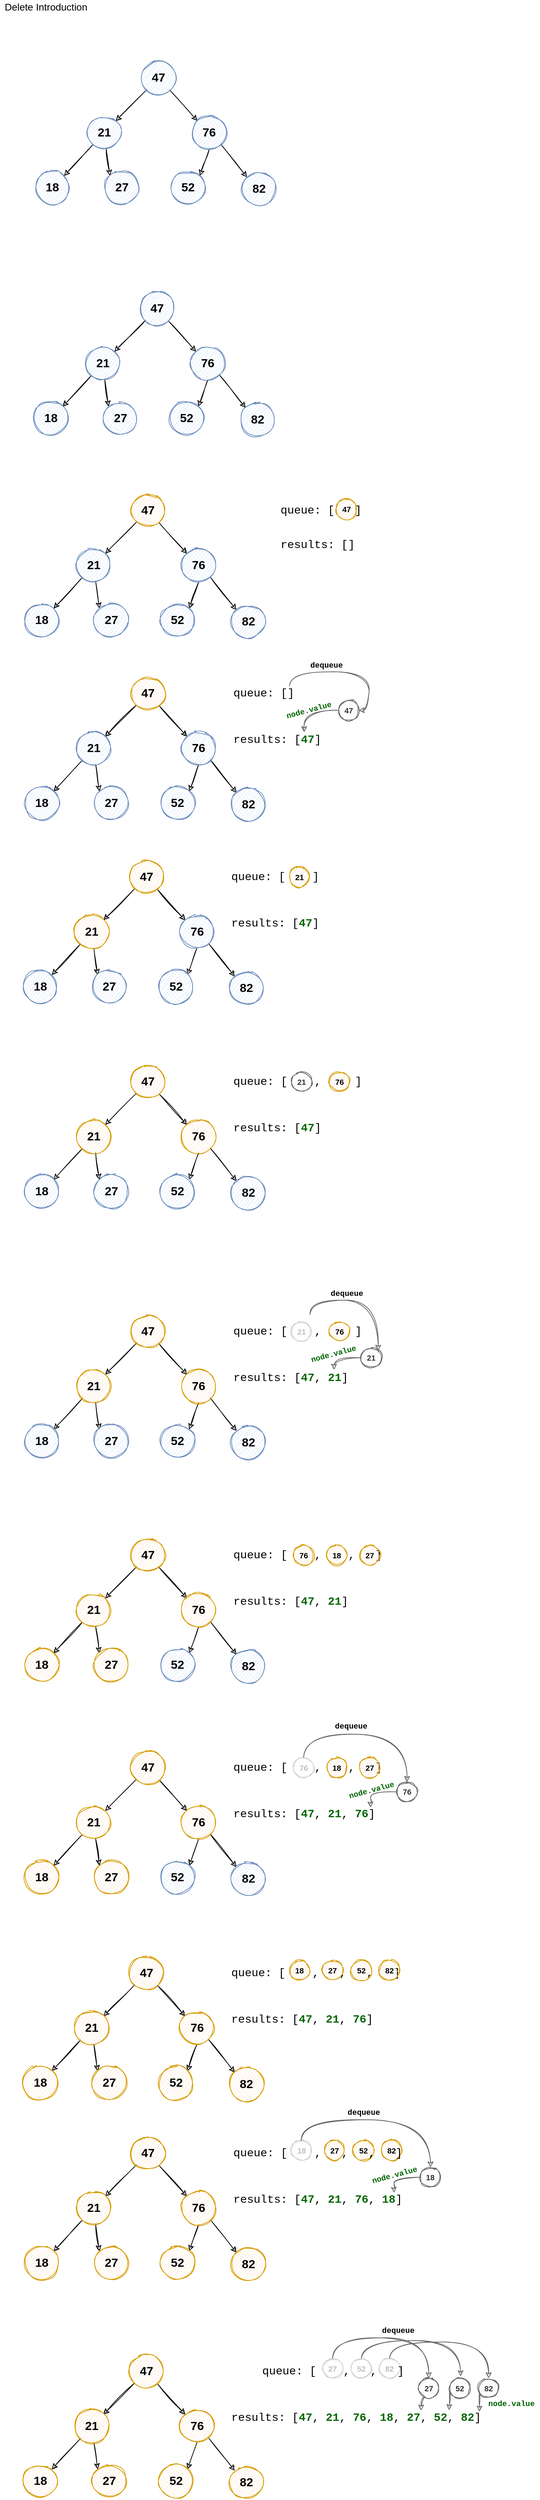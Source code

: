<mxfile version="13.7.9" type="embed"><diagram id="lMCECdiOliHJ0kIxP1SO" name="Page-1"><mxGraphModel dx="1265" dy="-17538" grid="0" gridSize="10" guides="1" tooltips="1" connect="1" arrows="1" fold="1" page="0" pageScale="1" pageWidth="850" pageHeight="1100" background="#ffffff" math="0" shadow="0"><root><mxCell id="0"/><mxCell id="1" parent="0"/><mxCell id="261" style="edgeStyle=none;rounded=0;sketch=1;orthogonalLoop=1;jettySize=auto;html=1;fontColor=#050505;entryX=0;entryY=0;entryDx=0;entryDy=0;strokeColor=#000000;" parent="1" source="263" target="289" edge="1"><mxGeometry relative="1" as="geometry"><mxPoint x="257.883" y="18898.883" as="targetPoint"/></mxGeometry></mxCell><mxCell id="262" style="edgeStyle=none;rounded=0;sketch=1;orthogonalLoop=1;jettySize=auto;html=1;entryX=1;entryY=0;entryDx=0;entryDy=0;fontColor=#050505;strokeColor=#000000;" parent="1" source="263" target="268" edge="1"><mxGeometry relative="1" as="geometry"/></mxCell><mxCell id="263" value="&lt;font style=&quot;font-size: 17px&quot;&gt;47&lt;/font&gt;" style="ellipse;whiteSpace=wrap;html=1;aspect=fixed;fillColor=#dae8fc;strokeColor=#6c8ebf;sketch=1;fontStyle=1;fontColor=#000000;" parent="1" vertex="1"><mxGeometry x="177" y="18814" width="47" height="47" as="geometry"/></mxCell><mxCell id="264" style="edgeStyle=none;rounded=0;sketch=1;orthogonalLoop=1;jettySize=auto;html=1;entryX=1;entryY=0;entryDx=0;entryDy=0;strokeColor=#050505;fontColor=#050505;exitX=0.5;exitY=1;exitDx=0;exitDy=0;" parent="1" source="289" target="271" edge="1"><mxGeometry relative="1" as="geometry"><mxPoint x="196.617" y="18978.883" as="targetPoint"/><mxPoint x="268.888" y="18938.32" as="sourcePoint"/></mxGeometry></mxCell><mxCell id="265" style="edgeStyle=none;rounded=0;sketch=1;orthogonalLoop=1;jettySize=auto;html=1;entryX=0;entryY=0;entryDx=0;entryDy=0;strokeColor=#050505;fontColor=#050505;exitX=1;exitY=1;exitDx=0;exitDy=0;" parent="1" source="289" target="274" edge="1"><mxGeometry relative="1" as="geometry"><mxPoint x="289.286" y="18933.765" as="sourcePoint"/></mxGeometry></mxCell><mxCell id="266" style="edgeStyle=none;rounded=0;sketch=1;orthogonalLoop=1;jettySize=auto;html=1;entryX=1;entryY=0;entryDx=0;entryDy=0;strokeColor=#050505;fontColor=#050505;" parent="1" source="268" target="277" edge="1"><mxGeometry relative="1" as="geometry"/></mxCell><mxCell id="267" style="edgeStyle=none;rounded=0;sketch=1;orthogonalLoop=1;jettySize=auto;html=1;entryX=0;entryY=0;entryDx=0;entryDy=0;strokeColor=#050505;fontColor=#050505;" parent="1" source="268" target="280" edge="1"><mxGeometry relative="1" as="geometry"/></mxCell><mxCell id="268" value="&lt;font style=&quot;font-size: 17px&quot;&gt;21&lt;/font&gt;" style="ellipse;whiteSpace=wrap;html=1;aspect=fixed;fillColor=#dae8fc;strokeColor=#6c8ebf;sketch=1;fontStyle=1;fontColor=#050505;" parent="1" vertex="1"><mxGeometry x="99.5" y="18892" width="47" height="47" as="geometry"/></mxCell><mxCell id="271" value="&lt;font style=&quot;font-size: 17px&quot;&gt;52&lt;/font&gt;" style="ellipse;whiteSpace=wrap;html=1;aspect=fixed;fillColor=#dae8fc;strokeColor=#6c8ebf;sketch=1;fontColor=#000000;fontStyle=1" parent="1" vertex="1"><mxGeometry x="219" y="18970" width="47" height="47" as="geometry"/></mxCell><mxCell id="274" value="&lt;font style=&quot;font-size: 17px&quot;&gt;82&lt;/font&gt;" style="ellipse;whiteSpace=wrap;html=1;aspect=fixed;fillColor=#dae8fc;strokeColor=#6c8ebf;sketch=1;fontStyle=1;fontColor=#050505;" parent="1" vertex="1"><mxGeometry x="319.5" y="18972" width="47" height="47" as="geometry"/></mxCell><mxCell id="277" value="&lt;font style=&quot;font-size: 17px&quot;&gt;18&lt;/font&gt;" style="ellipse;whiteSpace=wrap;html=1;aspect=fixed;fillColor=#dae8fc;strokeColor=#6c8ebf;sketch=1;fontStyle=1;fontColor=#050505;" parent="1" vertex="1"><mxGeometry x="26" y="18970" width="47" height="47" as="geometry"/></mxCell><mxCell id="280" value="&lt;font style=&quot;font-size: 17px&quot;&gt;27&lt;/font&gt;" style="ellipse;whiteSpace=wrap;html=1;aspect=fixed;fillColor=#dae8fc;strokeColor=#6c8ebf;sketch=1;fontStyle=1;fontColor=#000000;" parent="1" vertex="1"><mxGeometry x="124.5" y="18970" width="47" height="47" as="geometry"/></mxCell><mxCell id="289" value="&lt;font style=&quot;font-size: 17px&quot;&gt;76&lt;/font&gt;" style="ellipse;whiteSpace=wrap;html=1;aspect=fixed;fillColor=#dae8fc;strokeColor=#6c8ebf;sketch=1;fontColor=#000000;fontStyle=1" parent="1" vertex="1"><mxGeometry x="249" y="18892" width="47" height="47" as="geometry"/></mxCell><mxCell id="292" value="&lt;font color=&quot;#000000&quot; style=&quot;font-size: 14px&quot;&gt;Delete Introduction&lt;/font&gt;" style="text;html=1;align=center;verticalAlign=middle;resizable=0;points=[];autosize=1;" parent="1" vertex="1"><mxGeometry x="-25" y="18727" width="129" height="19" as="geometry"/></mxCell><mxCell id="369" style="edgeStyle=none;rounded=0;sketch=1;orthogonalLoop=1;jettySize=auto;html=1;fontColor=#050505;entryX=0;entryY=0;entryDx=0;entryDy=0;strokeColor=#000000;" parent="1" source="371" target="397" edge="1"><mxGeometry relative="1" as="geometry"><mxPoint x="255.883" y="19226.883" as="targetPoint"/></mxGeometry></mxCell><mxCell id="370" style="edgeStyle=none;rounded=0;sketch=1;orthogonalLoop=1;jettySize=auto;html=1;entryX=1;entryY=0;entryDx=0;entryDy=0;fontColor=#050505;strokeColor=#000000;" parent="1" source="371" target="376" edge="1"><mxGeometry relative="1" as="geometry"/></mxCell><mxCell id="371" value="&lt;font style=&quot;font-size: 17px&quot;&gt;47&lt;/font&gt;" style="ellipse;whiteSpace=wrap;html=1;aspect=fixed;fillColor=#dae8fc;strokeColor=#6c8ebf;sketch=1;fontStyle=1;fontColor=#000000;" parent="1" vertex="1"><mxGeometry x="175" y="19142" width="47" height="47" as="geometry"/></mxCell><mxCell id="372" style="edgeStyle=none;rounded=0;sketch=1;orthogonalLoop=1;jettySize=auto;html=1;entryX=1;entryY=0;entryDx=0;entryDy=0;strokeColor=#050505;fontColor=#050505;exitX=0.5;exitY=1;exitDx=0;exitDy=0;" parent="1" source="397" target="379" edge="1"><mxGeometry relative="1" as="geometry"><mxPoint x="194.617" y="19306.883" as="targetPoint"/><mxPoint x="266.888" y="19266.32" as="sourcePoint"/></mxGeometry></mxCell><mxCell id="373" style="edgeStyle=none;rounded=0;sketch=1;orthogonalLoop=1;jettySize=auto;html=1;entryX=0;entryY=0;entryDx=0;entryDy=0;strokeColor=#050505;fontColor=#050505;exitX=1;exitY=1;exitDx=0;exitDy=0;" parent="1" source="397" target="382" edge="1"><mxGeometry relative="1" as="geometry"><mxPoint x="287.286" y="19261.765" as="sourcePoint"/></mxGeometry></mxCell><mxCell id="374" style="edgeStyle=none;rounded=0;sketch=1;orthogonalLoop=1;jettySize=auto;html=1;entryX=1;entryY=0;entryDx=0;entryDy=0;strokeColor=#050505;fontColor=#050505;" parent="1" source="376" target="385" edge="1"><mxGeometry relative="1" as="geometry"/></mxCell><mxCell id="375" style="edgeStyle=none;rounded=0;sketch=1;orthogonalLoop=1;jettySize=auto;html=1;entryX=0;entryY=0;entryDx=0;entryDy=0;strokeColor=#050505;fontColor=#050505;" parent="1" source="376" target="388" edge="1"><mxGeometry relative="1" as="geometry"/></mxCell><mxCell id="376" value="&lt;font style=&quot;font-size: 17px&quot;&gt;21&lt;/font&gt;" style="ellipse;whiteSpace=wrap;html=1;aspect=fixed;fillColor=#dae8fc;strokeColor=#6c8ebf;sketch=1;fontStyle=1;fontColor=#050505;" parent="1" vertex="1"><mxGeometry x="97.5" y="19220" width="47" height="47" as="geometry"/></mxCell><mxCell id="379" value="&lt;font style=&quot;font-size: 17px&quot;&gt;52&lt;/font&gt;" style="ellipse;whiteSpace=wrap;html=1;aspect=fixed;fillColor=#dae8fc;strokeColor=#6c8ebf;sketch=1;fontColor=#000000;fontStyle=1" parent="1" vertex="1"><mxGeometry x="217" y="19298" width="47" height="47" as="geometry"/></mxCell><mxCell id="382" value="&lt;font style=&quot;font-size: 17px&quot;&gt;82&lt;/font&gt;" style="ellipse;whiteSpace=wrap;html=1;aspect=fixed;fillColor=#dae8fc;strokeColor=#6c8ebf;sketch=1;fontStyle=1;fontColor=#050505;" parent="1" vertex="1"><mxGeometry x="317.5" y="19300" width="47" height="47" as="geometry"/></mxCell><mxCell id="385" value="&lt;font style=&quot;font-size: 17px&quot;&gt;18&lt;/font&gt;" style="ellipse;whiteSpace=wrap;html=1;aspect=fixed;fillColor=#dae8fc;strokeColor=#6c8ebf;sketch=1;fontStyle=1;fontColor=#050505;" parent="1" vertex="1"><mxGeometry x="24" y="19298" width="47" height="47" as="geometry"/></mxCell><mxCell id="388" value="&lt;font style=&quot;font-size: 17px&quot;&gt;27&lt;/font&gt;" style="ellipse;whiteSpace=wrap;html=1;aspect=fixed;fillColor=#dae8fc;strokeColor=#6c8ebf;sketch=1;fontStyle=1;fontColor=#000000;" parent="1" vertex="1"><mxGeometry x="122.5" y="19298" width="47" height="47" as="geometry"/></mxCell><mxCell id="397" value="&lt;font style=&quot;font-size: 17px&quot;&gt;76&lt;/font&gt;" style="ellipse;whiteSpace=wrap;html=1;aspect=fixed;fillColor=#dae8fc;strokeColor=#6c8ebf;sketch=1;fontColor=#000000;fontStyle=1" parent="1" vertex="1"><mxGeometry x="247" y="19220" width="47" height="47" as="geometry"/></mxCell><mxCell id="652" style="edgeStyle=none;rounded=0;sketch=1;orthogonalLoop=1;jettySize=auto;html=1;fontColor=#050505;entryX=0;entryY=0;entryDx=0;entryDy=0;strokeColor=#000000;" edge="1" source="654" target="664" parent="1"><mxGeometry relative="1" as="geometry"><mxPoint x="242.883" y="19513.883" as="targetPoint"/></mxGeometry></mxCell><mxCell id="653" style="edgeStyle=none;rounded=0;sketch=1;orthogonalLoop=1;jettySize=auto;html=1;entryX=1;entryY=0;entryDx=0;entryDy=0;fontColor=#050505;strokeColor=#000000;" edge="1" source="654" target="659" parent="1"><mxGeometry relative="1" as="geometry"/></mxCell><mxCell id="654" value="&lt;font style=&quot;font-size: 17px&quot;&gt;47&lt;/font&gt;" style="ellipse;whiteSpace=wrap;html=1;aspect=fixed;fillColor=#ffe6cc;strokeColor=#d79b00;sketch=1;fontStyle=1;fontColor=#000000;" vertex="1" parent="1"><mxGeometry x="162" y="19429" width="47" height="47" as="geometry"/></mxCell><mxCell id="655" style="edgeStyle=none;rounded=0;sketch=1;orthogonalLoop=1;jettySize=auto;html=1;entryX=1;entryY=0;entryDx=0;entryDy=0;strokeColor=#050505;fontColor=#050505;exitX=0.5;exitY=1;exitDx=0;exitDy=0;" edge="1" source="664" target="660" parent="1"><mxGeometry relative="1" as="geometry"><mxPoint x="181.617" y="19593.883" as="targetPoint"/><mxPoint x="253.888" y="19553.32" as="sourcePoint"/></mxGeometry></mxCell><mxCell id="656" style="edgeStyle=none;rounded=0;sketch=1;orthogonalLoop=1;jettySize=auto;html=1;entryX=0;entryY=0;entryDx=0;entryDy=0;strokeColor=#050505;fontColor=#050505;exitX=1;exitY=1;exitDx=0;exitDy=0;" edge="1" source="664" target="661" parent="1"><mxGeometry relative="1" as="geometry"><mxPoint x="274.286" y="19548.765" as="sourcePoint"/></mxGeometry></mxCell><mxCell id="657" style="edgeStyle=none;rounded=0;sketch=1;orthogonalLoop=1;jettySize=auto;html=1;entryX=1;entryY=0;entryDx=0;entryDy=0;strokeColor=#050505;fontColor=#050505;" edge="1" source="659" target="662" parent="1"><mxGeometry relative="1" as="geometry"/></mxCell><mxCell id="658" style="edgeStyle=none;rounded=0;sketch=1;orthogonalLoop=1;jettySize=auto;html=1;entryX=0;entryY=0;entryDx=0;entryDy=0;strokeColor=#050505;fontColor=#050505;" edge="1" source="659" target="663" parent="1"><mxGeometry relative="1" as="geometry"/></mxCell><mxCell id="659" value="&lt;font style=&quot;font-size: 17px&quot;&gt;21&lt;/font&gt;" style="ellipse;whiteSpace=wrap;html=1;aspect=fixed;fillColor=#dae8fc;strokeColor=#6c8ebf;sketch=1;fontStyle=1;fontColor=#050505;" vertex="1" parent="1"><mxGeometry x="84.5" y="19507" width="47" height="47" as="geometry"/></mxCell><mxCell id="660" value="&lt;font style=&quot;font-size: 17px&quot;&gt;52&lt;/font&gt;" style="ellipse;whiteSpace=wrap;html=1;aspect=fixed;fillColor=#dae8fc;strokeColor=#6c8ebf;sketch=1;fontColor=#000000;fontStyle=1" vertex="1" parent="1"><mxGeometry x="204" y="19585" width="47" height="47" as="geometry"/></mxCell><mxCell id="661" value="&lt;font style=&quot;font-size: 17px&quot;&gt;82&lt;/font&gt;" style="ellipse;whiteSpace=wrap;html=1;aspect=fixed;fillColor=#dae8fc;strokeColor=#6c8ebf;sketch=1;fontStyle=1;fontColor=#050505;" vertex="1" parent="1"><mxGeometry x="304.5" y="19587" width="47" height="47" as="geometry"/></mxCell><mxCell id="662" value="&lt;font style=&quot;font-size: 17px&quot;&gt;18&lt;/font&gt;" style="ellipse;whiteSpace=wrap;html=1;aspect=fixed;fillColor=#dae8fc;strokeColor=#6c8ebf;sketch=1;fontStyle=1;fontColor=#050505;" vertex="1" parent="1"><mxGeometry x="11" y="19585" width="47" height="47" as="geometry"/></mxCell><mxCell id="663" value="&lt;font style=&quot;font-size: 17px&quot;&gt;27&lt;/font&gt;" style="ellipse;whiteSpace=wrap;html=1;aspect=fixed;fillColor=#dae8fc;strokeColor=#6c8ebf;sketch=1;fontStyle=1;fontColor=#000000;" vertex="1" parent="1"><mxGeometry x="109.5" y="19585" width="47" height="47" as="geometry"/></mxCell><mxCell id="664" value="&lt;font style=&quot;font-size: 17px&quot;&gt;76&lt;/font&gt;" style="ellipse;whiteSpace=wrap;html=1;aspect=fixed;fillColor=#dae8fc;strokeColor=#6c8ebf;sketch=1;fontColor=#000000;fontStyle=1" vertex="1" parent="1"><mxGeometry x="234" y="19507" width="47" height="47" as="geometry"/></mxCell><mxCell id="665" value="queue: [&amp;nbsp; &amp;nbsp;]" style="text;html=1;strokeColor=none;fillColor=none;align=left;verticalAlign=middle;whiteSpace=wrap;rounded=0;fontColor=#000000;fontSize=16;fontFamily=Courier New;" vertex="1" parent="1"><mxGeometry x="372" y="19442.5" width="204.5" height="20" as="geometry"/></mxCell><mxCell id="666" value="results: []" style="text;html=1;strokeColor=none;fillColor=none;align=left;verticalAlign=middle;whiteSpace=wrap;rounded=0;fontColor=#000000;fontSize=16;fontFamily=Courier New;" vertex="1" parent="1"><mxGeometry x="372" y="19492" width="115" height="20" as="geometry"/></mxCell><mxCell id="668" value="&lt;font style=&quot;font-size: 11px;&quot;&gt;47&lt;/font&gt;" style="ellipse;whiteSpace=wrap;html=1;aspect=fixed;fillColor=#ffe6cc;strokeColor=#d79b00;sketch=1;fontStyle=1;fontColor=#000000;fontSize=11;" vertex="1" parent="1"><mxGeometry x="453.75" y="19437" width="28" height="28" as="geometry"/></mxCell><mxCell id="669" style="edgeStyle=none;rounded=0;sketch=1;orthogonalLoop=1;jettySize=auto;html=1;fontColor=#050505;entryX=0;entryY=0;entryDx=0;entryDy=0;strokeColor=#000000;" edge="1" source="671" target="681" parent="1"><mxGeometry relative="1" as="geometry"><mxPoint x="242.883" y="19773.883" as="targetPoint"/></mxGeometry></mxCell><mxCell id="670" style="edgeStyle=none;rounded=0;sketch=1;orthogonalLoop=1;jettySize=auto;html=1;entryX=1;entryY=0;entryDx=0;entryDy=0;fontColor=#050505;strokeColor=#000000;" edge="1" source="671" target="676" parent="1"><mxGeometry relative="1" as="geometry"/></mxCell><mxCell id="671" value="&lt;font style=&quot;font-size: 17px&quot;&gt;47&lt;/font&gt;" style="ellipse;whiteSpace=wrap;html=1;aspect=fixed;fillColor=#ffe6cc;strokeColor=#d79b00;sketch=1;fontStyle=1;fontColor=#000000;" vertex="1" parent="1"><mxGeometry x="162" y="19689" width="47" height="47" as="geometry"/></mxCell><mxCell id="672" style="edgeStyle=none;rounded=0;sketch=1;orthogonalLoop=1;jettySize=auto;html=1;entryX=1;entryY=0;entryDx=0;entryDy=0;strokeColor=#050505;fontColor=#050505;exitX=0.5;exitY=1;exitDx=0;exitDy=0;" edge="1" source="681" target="677" parent="1"><mxGeometry relative="1" as="geometry"><mxPoint x="181.617" y="19853.883" as="targetPoint"/><mxPoint x="253.888" y="19813.32" as="sourcePoint"/></mxGeometry></mxCell><mxCell id="673" style="edgeStyle=none;rounded=0;sketch=1;orthogonalLoop=1;jettySize=auto;html=1;entryX=0;entryY=0;entryDx=0;entryDy=0;strokeColor=#050505;fontColor=#050505;exitX=1;exitY=1;exitDx=0;exitDy=0;" edge="1" source="681" target="678" parent="1"><mxGeometry relative="1" as="geometry"><mxPoint x="274.286" y="19808.765" as="sourcePoint"/></mxGeometry></mxCell><mxCell id="674" style="edgeStyle=none;rounded=0;sketch=1;orthogonalLoop=1;jettySize=auto;html=1;entryX=1;entryY=0;entryDx=0;entryDy=0;strokeColor=#050505;fontColor=#050505;" edge="1" source="676" target="679" parent="1"><mxGeometry relative="1" as="geometry"/></mxCell><mxCell id="675" style="edgeStyle=none;rounded=0;sketch=1;orthogonalLoop=1;jettySize=auto;html=1;entryX=0;entryY=0;entryDx=0;entryDy=0;strokeColor=#050505;fontColor=#050505;" edge="1" source="676" target="680" parent="1"><mxGeometry relative="1" as="geometry"/></mxCell><mxCell id="676" value="&lt;font style=&quot;font-size: 17px&quot;&gt;21&lt;/font&gt;" style="ellipse;whiteSpace=wrap;html=1;aspect=fixed;fillColor=#dae8fc;strokeColor=#6c8ebf;sketch=1;fontStyle=1;fontColor=#050505;" vertex="1" parent="1"><mxGeometry x="84.5" y="19767" width="47" height="47" as="geometry"/></mxCell><mxCell id="677" value="&lt;font style=&quot;font-size: 17px&quot;&gt;52&lt;/font&gt;" style="ellipse;whiteSpace=wrap;html=1;aspect=fixed;fillColor=#dae8fc;strokeColor=#6c8ebf;sketch=1;fontColor=#000000;fontStyle=1" vertex="1" parent="1"><mxGeometry x="204" y="19845" width="47" height="47" as="geometry"/></mxCell><mxCell id="678" value="&lt;font style=&quot;font-size: 17px&quot;&gt;82&lt;/font&gt;" style="ellipse;whiteSpace=wrap;html=1;aspect=fixed;fillColor=#dae8fc;strokeColor=#6c8ebf;sketch=1;fontStyle=1;fontColor=#050505;" vertex="1" parent="1"><mxGeometry x="304.5" y="19847" width="47" height="47" as="geometry"/></mxCell><mxCell id="679" value="&lt;font style=&quot;font-size: 17px&quot;&gt;18&lt;/font&gt;" style="ellipse;whiteSpace=wrap;html=1;aspect=fixed;fillColor=#dae8fc;strokeColor=#6c8ebf;sketch=1;fontStyle=1;fontColor=#050505;" vertex="1" parent="1"><mxGeometry x="11" y="19845" width="47" height="47" as="geometry"/></mxCell><mxCell id="680" value="&lt;font style=&quot;font-size: 17px&quot;&gt;27&lt;/font&gt;" style="ellipse;whiteSpace=wrap;html=1;aspect=fixed;fillColor=#dae8fc;strokeColor=#6c8ebf;sketch=1;fontStyle=1;fontColor=#000000;" vertex="1" parent="1"><mxGeometry x="109.5" y="19845" width="47" height="47" as="geometry"/></mxCell><mxCell id="681" value="&lt;font style=&quot;font-size: 17px&quot;&gt;76&lt;/font&gt;" style="ellipse;whiteSpace=wrap;html=1;aspect=fixed;fillColor=#dae8fc;strokeColor=#6c8ebf;sketch=1;fontColor=#000000;fontStyle=1" vertex="1" parent="1"><mxGeometry x="234" y="19767" width="47" height="47" as="geometry"/></mxCell><mxCell id="686" style="edgeStyle=orthogonalEdgeStyle;rounded=0;orthogonalLoop=1;jettySize=auto;html=1;entryX=1;entryY=0.5;entryDx=0;entryDy=0;fontFamily=Courier New;fontSize=11;fontColor=#000000;strokeColor=#666666;curved=1;sketch=1;exitX=0.402;exitY=-0.011;exitDx=0;exitDy=0;exitPerimeter=0;fillColor=#f5f5f5;" edge="1" parent="1" source="682" target="684"><mxGeometry relative="1" as="geometry"><Array as="points"><mxPoint x="387" y="19682"/><mxPoint x="500" y="19682"/><mxPoint x="500" y="19736"/></Array></mxGeometry></mxCell><mxCell id="682" value="queue: []" style="text;html=1;strokeColor=none;fillColor=none;align=left;verticalAlign=middle;whiteSpace=wrap;rounded=0;fontColor=#000000;fontSize=16;fontFamily=Courier New;" vertex="1" parent="1"><mxGeometry x="304.5" y="19702.5" width="204.5" height="20" as="geometry"/></mxCell><mxCell id="683" value="results: [&lt;b&gt;&lt;font color=&quot;#006600&quot;&gt;47&lt;/font&gt;&lt;/b&gt;]" style="text;html=1;strokeColor=none;fillColor=none;align=left;verticalAlign=middle;whiteSpace=wrap;rounded=0;fontColor=#000000;fontSize=16;fontFamily=Courier New;" vertex="1" parent="1"><mxGeometry x="304.5" y="19769" width="150" height="20" as="geometry"/></mxCell><mxCell id="688" style="edgeStyle=orthogonalEdgeStyle;curved=1;rounded=0;sketch=1;orthogonalLoop=1;jettySize=auto;html=1;entryX=0.687;entryY=-0.06;entryDx=0;entryDy=0;entryPerimeter=0;strokeColor=#666666;fontFamily=Courier New;fontSize=11;fontColor=#000000;exitX=0;exitY=0.5;exitDx=0;exitDy=0;fillColor=#f5f5f5;" edge="1" parent="1" source="684" target="683"><mxGeometry relative="1" as="geometry"><Array as="points"><mxPoint x="408" y="19736"/></Array></mxGeometry></mxCell><mxCell id="684" value="&lt;font style=&quot;font-size: 11px;&quot;&gt;47&lt;/font&gt;" style="ellipse;whiteSpace=wrap;html=1;aspect=fixed;fillColor=#f5f5f5;strokeColor=#666666;sketch=1;fontStyle=1;fontColor=#333333;fontSize=11;" vertex="1" parent="1"><mxGeometry x="457" y="19722.5" width="28" height="28" as="geometry"/></mxCell><mxCell id="687" value="dequeue" style="text;html=1;align=center;verticalAlign=middle;resizable=0;points=[];autosize=1;fontSize=11;fontFamily=Courier New;fontColor=#000000;fontStyle=1" vertex="1" parent="1"><mxGeometry x="409" y="19664" width="59" height="17" as="geometry"/></mxCell><mxCell id="689" value="&lt;font color=&quot;#006600&quot;&gt;&lt;b&gt;node.value&lt;/b&gt;&lt;/font&gt;" style="text;html=1;align=center;verticalAlign=middle;resizable=0;points=[];autosize=1;fontSize=11;fontFamily=Courier New;fontColor=#000000;rotation=-15;fontStyle=0" vertex="1" parent="1"><mxGeometry x="373.75" y="19728" width="80" height="17" as="geometry"/></mxCell><mxCell id="691" style="edgeStyle=none;rounded=0;sketch=1;orthogonalLoop=1;jettySize=auto;html=1;fontColor=#050505;entryX=0;entryY=0;entryDx=0;entryDy=0;strokeColor=#000000;" edge="1" source="693" target="703" parent="1"><mxGeometry relative="1" as="geometry"><mxPoint x="240.383" y="20034.883" as="targetPoint"/></mxGeometry></mxCell><mxCell id="692" style="edgeStyle=none;rounded=0;sketch=1;orthogonalLoop=1;jettySize=auto;html=1;entryX=1;entryY=0;entryDx=0;entryDy=0;fontColor=#050505;strokeColor=#000000;" edge="1" source="693" target="698" parent="1"><mxGeometry relative="1" as="geometry"/></mxCell><mxCell id="693" value="&lt;font style=&quot;font-size: 17px&quot;&gt;47&lt;/font&gt;" style="ellipse;whiteSpace=wrap;html=1;aspect=fixed;fillColor=#ffe6cc;strokeColor=#d79b00;sketch=1;fontStyle=1;fontColor=#000000;" vertex="1" parent="1"><mxGeometry x="159.5" y="19950" width="47" height="47" as="geometry"/></mxCell><mxCell id="694" style="edgeStyle=none;rounded=0;sketch=1;orthogonalLoop=1;jettySize=auto;html=1;entryX=1;entryY=0;entryDx=0;entryDy=0;strokeColor=#050505;fontColor=#050505;exitX=0.5;exitY=1;exitDx=0;exitDy=0;" edge="1" source="703" target="699" parent="1"><mxGeometry relative="1" as="geometry"><mxPoint x="179.117" y="20114.883" as="targetPoint"/><mxPoint x="251.388" y="20074.32" as="sourcePoint"/></mxGeometry></mxCell><mxCell id="695" style="edgeStyle=none;rounded=0;sketch=1;orthogonalLoop=1;jettySize=auto;html=1;entryX=0;entryY=0;entryDx=0;entryDy=0;strokeColor=#050505;fontColor=#050505;exitX=1;exitY=1;exitDx=0;exitDy=0;" edge="1" source="703" target="700" parent="1"><mxGeometry relative="1" as="geometry"><mxPoint x="271.786" y="20069.765" as="sourcePoint"/></mxGeometry></mxCell><mxCell id="696" style="edgeStyle=none;rounded=0;sketch=1;orthogonalLoop=1;jettySize=auto;html=1;entryX=1;entryY=0;entryDx=0;entryDy=0;strokeColor=#050505;fontColor=#050505;" edge="1" source="698" target="701" parent="1"><mxGeometry relative="1" as="geometry"/></mxCell><mxCell id="697" style="edgeStyle=none;rounded=0;sketch=1;orthogonalLoop=1;jettySize=auto;html=1;entryX=0;entryY=0;entryDx=0;entryDy=0;strokeColor=#050505;fontColor=#050505;" edge="1" source="698" target="702" parent="1"><mxGeometry relative="1" as="geometry"/></mxCell><mxCell id="698" value="&lt;font style=&quot;font-size: 17px&quot;&gt;21&lt;/font&gt;" style="ellipse;whiteSpace=wrap;html=1;aspect=fixed;fillColor=#ffe6cc;strokeColor=#d79b00;sketch=1;fontStyle=1;fontColor=#000000;" vertex="1" parent="1"><mxGeometry x="82" y="20028" width="47" height="47" as="geometry"/></mxCell><mxCell id="699" value="&lt;font style=&quot;font-size: 17px&quot;&gt;52&lt;/font&gt;" style="ellipse;whiteSpace=wrap;html=1;aspect=fixed;fillColor=#dae8fc;strokeColor=#6c8ebf;sketch=1;fontColor=#000000;fontStyle=1" vertex="1" parent="1"><mxGeometry x="201.5" y="20106" width="47" height="47" as="geometry"/></mxCell><mxCell id="700" value="&lt;font style=&quot;font-size: 17px&quot;&gt;82&lt;/font&gt;" style="ellipse;whiteSpace=wrap;html=1;aspect=fixed;fillColor=#dae8fc;strokeColor=#6c8ebf;sketch=1;fontStyle=1;fontColor=#050505;" vertex="1" parent="1"><mxGeometry x="302" y="20108" width="47" height="47" as="geometry"/></mxCell><mxCell id="701" value="&lt;font style=&quot;font-size: 17px&quot;&gt;18&lt;/font&gt;" style="ellipse;whiteSpace=wrap;html=1;aspect=fixed;fillColor=#dae8fc;strokeColor=#6c8ebf;sketch=1;fontStyle=1;fontColor=#050505;" vertex="1" parent="1"><mxGeometry x="8.5" y="20106" width="47" height="47" as="geometry"/></mxCell><mxCell id="702" value="&lt;font style=&quot;font-size: 17px&quot;&gt;27&lt;/font&gt;" style="ellipse;whiteSpace=wrap;html=1;aspect=fixed;fillColor=#dae8fc;strokeColor=#6c8ebf;sketch=1;fontStyle=1;fontColor=#000000;" vertex="1" parent="1"><mxGeometry x="107" y="20106" width="47" height="47" as="geometry"/></mxCell><mxCell id="703" value="&lt;font style=&quot;font-size: 17px&quot;&gt;76&lt;/font&gt;" style="ellipse;whiteSpace=wrap;html=1;aspect=fixed;fillColor=#dae8fc;strokeColor=#6c8ebf;sketch=1;fontColor=#000000;fontStyle=1" vertex="1" parent="1"><mxGeometry x="231.5" y="20028" width="47" height="47" as="geometry"/></mxCell><mxCell id="705" value="queue: [&amp;nbsp; &amp;nbsp; ]" style="text;html=1;strokeColor=none;fillColor=none;align=left;verticalAlign=middle;whiteSpace=wrap;rounded=0;fontColor=#000000;fontSize=16;fontFamily=Courier New;" vertex="1" parent="1"><mxGeometry x="302" y="19963.5" width="204.5" height="20" as="geometry"/></mxCell><mxCell id="706" value="results: [&lt;b&gt;&lt;font color=&quot;#006600&quot;&gt;47&lt;/font&gt;&lt;/b&gt;]" style="text;html=1;strokeColor=none;fillColor=none;align=left;verticalAlign=middle;whiteSpace=wrap;rounded=0;fontColor=#000000;fontSize=16;fontFamily=Courier New;" vertex="1" parent="1"><mxGeometry x="302" y="20030" width="150" height="20" as="geometry"/></mxCell><mxCell id="711" value="&lt;font style=&quot;font-size: 11px&quot;&gt;21&lt;/font&gt;" style="ellipse;whiteSpace=wrap;html=1;aspect=fixed;fillColor=#ffe6cc;strokeColor=#d79b00;sketch=1;fontStyle=1;fontColor=#000000;fontSize=11;" vertex="1" parent="1"><mxGeometry x="387" y="19959.5" width="28" height="28" as="geometry"/></mxCell><mxCell id="712" style="edgeStyle=none;rounded=0;sketch=1;orthogonalLoop=1;jettySize=auto;html=1;fontColor=#050505;entryX=0;entryY=0;entryDx=0;entryDy=0;strokeColor=#000000;" edge="1" source="714" target="724" parent="1"><mxGeometry relative="1" as="geometry"><mxPoint x="242.883" y="20680.883" as="targetPoint"/></mxGeometry></mxCell><mxCell id="713" style="edgeStyle=none;rounded=0;sketch=1;orthogonalLoop=1;jettySize=auto;html=1;entryX=1;entryY=0;entryDx=0;entryDy=0;fontColor=#050505;strokeColor=#000000;" edge="1" source="714" target="719" parent="1"><mxGeometry relative="1" as="geometry"/></mxCell><mxCell id="714" value="&lt;font style=&quot;font-size: 17px&quot;&gt;47&lt;/font&gt;" style="ellipse;whiteSpace=wrap;html=1;aspect=fixed;fillColor=#ffe6cc;strokeColor=#d79b00;sketch=1;fontStyle=1;fontColor=#000000;" vertex="1" parent="1"><mxGeometry x="162" y="20596" width="47" height="47" as="geometry"/></mxCell><mxCell id="715" style="edgeStyle=none;rounded=0;sketch=1;orthogonalLoop=1;jettySize=auto;html=1;entryX=1;entryY=0;entryDx=0;entryDy=0;strokeColor=#050505;fontColor=#050505;exitX=0.5;exitY=1;exitDx=0;exitDy=0;" edge="1" source="724" target="720" parent="1"><mxGeometry relative="1" as="geometry"><mxPoint x="181.617" y="20760.883" as="targetPoint"/><mxPoint x="253.888" y="20720.32" as="sourcePoint"/></mxGeometry></mxCell><mxCell id="716" style="edgeStyle=none;rounded=0;sketch=1;orthogonalLoop=1;jettySize=auto;html=1;entryX=0;entryY=0;entryDx=0;entryDy=0;strokeColor=#050505;fontColor=#050505;exitX=1;exitY=1;exitDx=0;exitDy=0;" edge="1" source="724" target="721" parent="1"><mxGeometry relative="1" as="geometry"><mxPoint x="274.286" y="20715.765" as="sourcePoint"/></mxGeometry></mxCell><mxCell id="717" style="edgeStyle=none;rounded=0;sketch=1;orthogonalLoop=1;jettySize=auto;html=1;entryX=1;entryY=0;entryDx=0;entryDy=0;strokeColor=#050505;fontColor=#050505;" edge="1" source="719" target="722" parent="1"><mxGeometry relative="1" as="geometry"/></mxCell><mxCell id="718" style="edgeStyle=none;rounded=0;sketch=1;orthogonalLoop=1;jettySize=auto;html=1;entryX=0;entryY=0;entryDx=0;entryDy=0;strokeColor=#050505;fontColor=#050505;" edge="1" source="719" target="723" parent="1"><mxGeometry relative="1" as="geometry"/></mxCell><mxCell id="719" value="&lt;font style=&quot;font-size: 17px&quot;&gt;21&lt;/font&gt;" style="ellipse;whiteSpace=wrap;html=1;aspect=fixed;fillColor=#ffe6cc;strokeColor=#d79b00;sketch=1;fontStyle=1;fontColor=#000000;" vertex="1" parent="1"><mxGeometry x="84.5" y="20674" width="47" height="47" as="geometry"/></mxCell><mxCell id="720" value="&lt;font style=&quot;font-size: 17px&quot;&gt;52&lt;/font&gt;" style="ellipse;whiteSpace=wrap;html=1;aspect=fixed;fillColor=#dae8fc;strokeColor=#6c8ebf;sketch=1;fontColor=#000000;fontStyle=1" vertex="1" parent="1"><mxGeometry x="204" y="20752" width="47" height="47" as="geometry"/></mxCell><mxCell id="721" value="&lt;font style=&quot;font-size: 17px&quot;&gt;82&lt;/font&gt;" style="ellipse;whiteSpace=wrap;html=1;aspect=fixed;fillColor=#dae8fc;strokeColor=#6c8ebf;sketch=1;fontStyle=1;fontColor=#050505;" vertex="1" parent="1"><mxGeometry x="304.5" y="20754" width="47" height="47" as="geometry"/></mxCell><mxCell id="722" value="&lt;font style=&quot;font-size: 17px&quot;&gt;18&lt;/font&gt;" style="ellipse;whiteSpace=wrap;html=1;aspect=fixed;fillColor=#dae8fc;strokeColor=#6c8ebf;sketch=1;fontStyle=1;fontColor=#050505;" vertex="1" parent="1"><mxGeometry x="11" y="20752" width="47" height="47" as="geometry"/></mxCell><mxCell id="723" value="&lt;font style=&quot;font-size: 17px&quot;&gt;27&lt;/font&gt;" style="ellipse;whiteSpace=wrap;html=1;aspect=fixed;fillColor=#dae8fc;strokeColor=#6c8ebf;sketch=1;fontStyle=1;fontColor=#000000;" vertex="1" parent="1"><mxGeometry x="109.5" y="20752" width="47" height="47" as="geometry"/></mxCell><mxCell id="724" value="&lt;font style=&quot;font-size: 17px&quot;&gt;76&lt;/font&gt;" style="ellipse;whiteSpace=wrap;html=1;aspect=fixed;fillColor=#ffe6cc;strokeColor=#d79b00;sketch=1;fontStyle=1;fontColor=#000000;" vertex="1" parent="1"><mxGeometry x="234" y="20674" width="47" height="47" as="geometry"/></mxCell><mxCell id="725" value="queue: [&amp;nbsp; &amp;nbsp; ,&amp;nbsp; &amp;nbsp; &amp;nbsp;]" style="text;html=1;strokeColor=none;fillColor=none;align=left;verticalAlign=middle;whiteSpace=wrap;rounded=0;fontColor=#000000;fontSize=16;fontFamily=Courier New;" vertex="1" parent="1"><mxGeometry x="304.5" y="20609.5" width="204.5" height="20" as="geometry"/></mxCell><mxCell id="726" value="results: [&lt;b&gt;&lt;font color=&quot;#006600&quot;&gt;47&lt;/font&gt;&lt;/b&gt;,&amp;nbsp;&lt;b&gt;&lt;font color=&quot;#006600&quot;&gt;21&lt;/font&gt;&lt;/b&gt;]" style="text;html=1;strokeColor=none;fillColor=none;align=left;verticalAlign=middle;whiteSpace=wrap;rounded=0;fontColor=#000000;fontSize=16;fontFamily=Courier New;" vertex="1" parent="1"><mxGeometry x="304.5" y="20676" width="228.5" height="20" as="geometry"/></mxCell><mxCell id="727" value="&lt;font style=&quot;font-size: 11px&quot;&gt;21&lt;/font&gt;" style="ellipse;whiteSpace=wrap;html=1;aspect=fixed;fillColor=#f5f5f5;strokeColor=#666666;sketch=1;fontStyle=1;fontColor=#333333;fontSize=11;opacity=30;textOpacity=30;" vertex="1" parent="1"><mxGeometry x="389.5" y="20605.5" width="28" height="28" as="geometry"/></mxCell><mxCell id="728" value="&lt;font style=&quot;font-size: 11px&quot;&gt;76&lt;/font&gt;" style="ellipse;whiteSpace=wrap;html=1;aspect=fixed;fillColor=#ffe6cc;strokeColor=#d79b00;sketch=1;fontStyle=1;fontColor=#000000;fontSize=11;" vertex="1" parent="1"><mxGeometry x="444" y="20605.5" width="28" height="28" as="geometry"/></mxCell><mxCell id="730" style="edgeStyle=none;rounded=0;sketch=1;orthogonalLoop=1;jettySize=auto;html=1;fontColor=#050505;entryX=0;entryY=0;entryDx=0;entryDy=0;strokeColor=#000000;" edge="1" source="732" target="742" parent="1"><mxGeometry relative="1" as="geometry"><mxPoint x="242.883" y="20325.883" as="targetPoint"/></mxGeometry></mxCell><mxCell id="731" style="edgeStyle=none;rounded=0;sketch=1;orthogonalLoop=1;jettySize=auto;html=1;entryX=1;entryY=0;entryDx=0;entryDy=0;fontColor=#050505;strokeColor=#000000;" edge="1" source="732" target="737" parent="1"><mxGeometry relative="1" as="geometry"/></mxCell><mxCell id="732" value="&lt;font style=&quot;font-size: 17px&quot;&gt;47&lt;/font&gt;" style="ellipse;whiteSpace=wrap;html=1;aspect=fixed;fillColor=#ffe6cc;strokeColor=#d79b00;sketch=1;fontStyle=1;fontColor=#000000;" vertex="1" parent="1"><mxGeometry x="162" y="20241" width="47" height="47" as="geometry"/></mxCell><mxCell id="733" style="edgeStyle=none;rounded=0;sketch=1;orthogonalLoop=1;jettySize=auto;html=1;entryX=1;entryY=0;entryDx=0;entryDy=0;strokeColor=#050505;fontColor=#050505;exitX=0.5;exitY=1;exitDx=0;exitDy=0;" edge="1" source="742" target="738" parent="1"><mxGeometry relative="1" as="geometry"><mxPoint x="181.617" y="20405.883" as="targetPoint"/><mxPoint x="253.888" y="20365.32" as="sourcePoint"/></mxGeometry></mxCell><mxCell id="734" style="edgeStyle=none;rounded=0;sketch=1;orthogonalLoop=1;jettySize=auto;html=1;entryX=0;entryY=0;entryDx=0;entryDy=0;strokeColor=#050505;fontColor=#050505;exitX=1;exitY=1;exitDx=0;exitDy=0;" edge="1" source="742" target="739" parent="1"><mxGeometry relative="1" as="geometry"><mxPoint x="274.286" y="20360.765" as="sourcePoint"/></mxGeometry></mxCell><mxCell id="735" style="edgeStyle=none;rounded=0;sketch=1;orthogonalLoop=1;jettySize=auto;html=1;entryX=1;entryY=0;entryDx=0;entryDy=0;strokeColor=#050505;fontColor=#050505;" edge="1" source="737" target="740" parent="1"><mxGeometry relative="1" as="geometry"/></mxCell><mxCell id="736" style="edgeStyle=none;rounded=0;sketch=1;orthogonalLoop=1;jettySize=auto;html=1;entryX=0;entryY=0;entryDx=0;entryDy=0;strokeColor=#050505;fontColor=#050505;" edge="1" source="737" target="741" parent="1"><mxGeometry relative="1" as="geometry"/></mxCell><mxCell id="737" value="&lt;font style=&quot;font-size: 17px&quot;&gt;21&lt;/font&gt;" style="ellipse;whiteSpace=wrap;html=1;aspect=fixed;fillColor=#ffe6cc;strokeColor=#d79b00;sketch=1;fontStyle=1;fontColor=#000000;" vertex="1" parent="1"><mxGeometry x="84.5" y="20319" width="47" height="47" as="geometry"/></mxCell><mxCell id="738" value="&lt;font style=&quot;font-size: 17px&quot;&gt;52&lt;/font&gt;" style="ellipse;whiteSpace=wrap;html=1;aspect=fixed;fillColor=#dae8fc;strokeColor=#6c8ebf;sketch=1;fontColor=#000000;fontStyle=1" vertex="1" parent="1"><mxGeometry x="204" y="20397" width="47" height="47" as="geometry"/></mxCell><mxCell id="739" value="&lt;font style=&quot;font-size: 17px&quot;&gt;82&lt;/font&gt;" style="ellipse;whiteSpace=wrap;html=1;aspect=fixed;fillColor=#dae8fc;strokeColor=#6c8ebf;sketch=1;fontStyle=1;fontColor=#050505;" vertex="1" parent="1"><mxGeometry x="304.5" y="20399" width="47" height="47" as="geometry"/></mxCell><mxCell id="740" value="&lt;font style=&quot;font-size: 17px&quot;&gt;18&lt;/font&gt;" style="ellipse;whiteSpace=wrap;html=1;aspect=fixed;fillColor=#dae8fc;strokeColor=#6c8ebf;sketch=1;fontStyle=1;fontColor=#050505;" vertex="1" parent="1"><mxGeometry x="11" y="20397" width="47" height="47" as="geometry"/></mxCell><mxCell id="741" value="&lt;font style=&quot;font-size: 17px&quot;&gt;27&lt;/font&gt;" style="ellipse;whiteSpace=wrap;html=1;aspect=fixed;fillColor=#dae8fc;strokeColor=#6c8ebf;sketch=1;fontStyle=1;fontColor=#000000;" vertex="1" parent="1"><mxGeometry x="109.5" y="20397" width="47" height="47" as="geometry"/></mxCell><mxCell id="742" value="&lt;font style=&quot;font-size: 17px&quot;&gt;76&lt;/font&gt;" style="ellipse;whiteSpace=wrap;html=1;aspect=fixed;fillColor=#ffe6cc;strokeColor=#d79b00;sketch=1;fontStyle=1;fontColor=#000000;" vertex="1" parent="1"><mxGeometry x="234" y="20319" width="47" height="47" as="geometry"/></mxCell><mxCell id="743" value="queue: [&amp;nbsp; &amp;nbsp; ,&amp;nbsp; &amp;nbsp; &amp;nbsp;]" style="text;html=1;strokeColor=none;fillColor=none;align=left;verticalAlign=middle;whiteSpace=wrap;rounded=0;fontColor=#000000;fontSize=16;fontFamily=Courier New;" vertex="1" parent="1"><mxGeometry x="304.5" y="20254.5" width="204.5" height="20" as="geometry"/></mxCell><mxCell id="744" value="results: [&lt;b&gt;&lt;font color=&quot;#006600&quot;&gt;47&lt;/font&gt;&lt;/b&gt;]" style="text;html=1;strokeColor=none;fillColor=none;align=left;verticalAlign=middle;whiteSpace=wrap;rounded=0;fontColor=#000000;fontSize=16;fontFamily=Courier New;" vertex="1" parent="1"><mxGeometry x="304.5" y="20321" width="150" height="20" as="geometry"/></mxCell><mxCell id="745" value="&lt;font style=&quot;font-size: 11px&quot;&gt;21&lt;/font&gt;" style="ellipse;whiteSpace=wrap;html=1;aspect=fixed;fillColor=#f5f5f5;strokeColor=#666666;sketch=1;fontStyle=1;fontColor=#333333;fontSize=11;" vertex="1" parent="1"><mxGeometry x="389.5" y="20250.5" width="28" height="28" as="geometry"/></mxCell><mxCell id="746" value="&lt;font style=&quot;font-size: 11px&quot;&gt;76&lt;/font&gt;" style="ellipse;whiteSpace=wrap;html=1;aspect=fixed;fillColor=#ffe6cc;strokeColor=#d79b00;sketch=1;fontStyle=1;fontColor=#000000;fontSize=11;" vertex="1" parent="1"><mxGeometry x="444" y="20250.5" width="28" height="28" as="geometry"/></mxCell><mxCell id="747" value="dequeue" style="text;html=1;align=center;verticalAlign=middle;resizable=0;points=[];autosize=1;fontSize=11;fontFamily=Courier New;fontColor=#000000;fontStyle=1" vertex="1" parent="1"><mxGeometry x="438.25" y="20557" width="59" height="17" as="geometry"/></mxCell><mxCell id="748" style="edgeStyle=orthogonalEdgeStyle;rounded=0;orthogonalLoop=1;jettySize=auto;html=1;entryX=1;entryY=0;entryDx=0;entryDy=0;fontFamily=Courier New;fontSize=11;fontColor=#000000;strokeColor=#666666;curved=1;sketch=1;exitX=0.402;exitY=-0.011;exitDx=0;exitDy=0;exitPerimeter=0;fillColor=#f5f5f5;" edge="1" target="749" parent="1"><mxGeometry relative="1" as="geometry"><mxPoint x="415.959" y="20595.28" as="sourcePoint"/><Array as="points"><mxPoint x="416" y="20575"/><mxPoint x="513" y="20575"/></Array></mxGeometry></mxCell><mxCell id="749" value="&lt;font style=&quot;font-size: 11px&quot;&gt;21&lt;/font&gt;" style="ellipse;whiteSpace=wrap;html=1;aspect=fixed;fillColor=#f5f5f5;strokeColor=#666666;sketch=1;fontStyle=1;fontColor=#333333;fontSize=11;" vertex="1" parent="1"><mxGeometry x="489" y="20643" width="28" height="28" as="geometry"/></mxCell><mxCell id="750" value="&lt;font color=&quot;#006600&quot;&gt;&lt;b&gt;node.value&lt;/b&gt;&lt;/font&gt;" style="text;html=1;align=center;verticalAlign=middle;resizable=0;points=[];autosize=1;fontSize=11;fontFamily=Courier New;fontColor=#000000;rotation=-15;fontStyle=0" vertex="1" parent="1"><mxGeometry x="409" y="20643" width="80" height="17" as="geometry"/></mxCell><mxCell id="751" style="edgeStyle=orthogonalEdgeStyle;curved=1;rounded=0;sketch=1;orthogonalLoop=1;jettySize=auto;html=1;strokeColor=#666666;fontFamily=Courier New;fontSize=11;fontColor=#000000;exitX=0;exitY=0.5;exitDx=0;exitDy=0;fillColor=#f5f5f5;" edge="1" source="749" parent="1"><mxGeometry relative="1" as="geometry"><mxPoint x="450" y="20674" as="targetPoint"/><Array as="points"><mxPoint x="450" y="20657"/><mxPoint x="450" y="20674"/></Array></mxGeometry></mxCell><mxCell id="774" style="edgeStyle=none;rounded=0;sketch=1;orthogonalLoop=1;jettySize=auto;html=1;fontColor=#050505;entryX=0;entryY=0;entryDx=0;entryDy=0;strokeColor=#000000;" edge="1" source="776" target="786" parent="1"><mxGeometry relative="1" as="geometry"><mxPoint x="242.883" y="20998.883" as="targetPoint"/></mxGeometry></mxCell><mxCell id="775" style="edgeStyle=none;rounded=0;sketch=1;orthogonalLoop=1;jettySize=auto;html=1;entryX=1;entryY=0;entryDx=0;entryDy=0;fontColor=#050505;strokeColor=#000000;" edge="1" source="776" target="781" parent="1"><mxGeometry relative="1" as="geometry"/></mxCell><mxCell id="776" value="&lt;font style=&quot;font-size: 17px&quot;&gt;47&lt;/font&gt;" style="ellipse;whiteSpace=wrap;html=1;aspect=fixed;fillColor=#ffe6cc;strokeColor=#d79b00;sketch=1;fontStyle=1;fontColor=#000000;" vertex="1" parent="1"><mxGeometry x="162" y="20914" width="47" height="47" as="geometry"/></mxCell><mxCell id="777" style="edgeStyle=none;rounded=0;sketch=1;orthogonalLoop=1;jettySize=auto;html=1;entryX=1;entryY=0;entryDx=0;entryDy=0;strokeColor=#050505;fontColor=#050505;exitX=0.5;exitY=1;exitDx=0;exitDy=0;" edge="1" source="786" target="782" parent="1"><mxGeometry relative="1" as="geometry"><mxPoint x="181.617" y="21078.883" as="targetPoint"/><mxPoint x="253.888" y="21038.32" as="sourcePoint"/></mxGeometry></mxCell><mxCell id="778" style="edgeStyle=none;rounded=0;sketch=1;orthogonalLoop=1;jettySize=auto;html=1;entryX=0;entryY=0;entryDx=0;entryDy=0;strokeColor=#050505;fontColor=#050505;exitX=1;exitY=1;exitDx=0;exitDy=0;" edge="1" source="786" target="783" parent="1"><mxGeometry relative="1" as="geometry"><mxPoint x="274.286" y="21033.765" as="sourcePoint"/></mxGeometry></mxCell><mxCell id="779" style="edgeStyle=none;rounded=0;sketch=1;orthogonalLoop=1;jettySize=auto;html=1;entryX=1;entryY=0;entryDx=0;entryDy=0;strokeColor=#050505;fontColor=#050505;" edge="1" source="781" target="784" parent="1"><mxGeometry relative="1" as="geometry"/></mxCell><mxCell id="780" style="edgeStyle=none;rounded=0;sketch=1;orthogonalLoop=1;jettySize=auto;html=1;entryX=0;entryY=0;entryDx=0;entryDy=0;strokeColor=#050505;fontColor=#050505;" edge="1" source="781" target="785" parent="1"><mxGeometry relative="1" as="geometry"/></mxCell><mxCell id="781" value="&lt;font style=&quot;font-size: 17px&quot;&gt;21&lt;/font&gt;" style="ellipse;whiteSpace=wrap;html=1;aspect=fixed;fillColor=#ffe6cc;strokeColor=#d79b00;sketch=1;fontStyle=1;fontColor=#000000;" vertex="1" parent="1"><mxGeometry x="84.5" y="20992" width="47" height="47" as="geometry"/></mxCell><mxCell id="782" value="&lt;font style=&quot;font-size: 17px&quot;&gt;52&lt;/font&gt;" style="ellipse;whiteSpace=wrap;html=1;aspect=fixed;fillColor=#dae8fc;strokeColor=#6c8ebf;sketch=1;fontColor=#000000;fontStyle=1" vertex="1" parent="1"><mxGeometry x="204" y="21070" width="47" height="47" as="geometry"/></mxCell><mxCell id="783" value="&lt;font style=&quot;font-size: 17px&quot;&gt;82&lt;/font&gt;" style="ellipse;whiteSpace=wrap;html=1;aspect=fixed;fillColor=#dae8fc;strokeColor=#6c8ebf;sketch=1;fontStyle=1;fontColor=#050505;" vertex="1" parent="1"><mxGeometry x="304.5" y="21072" width="47" height="47" as="geometry"/></mxCell><mxCell id="784" value="&lt;font style=&quot;font-size: 17px&quot;&gt;18&lt;/font&gt;" style="ellipse;whiteSpace=wrap;html=1;aspect=fixed;fillColor=#ffe6cc;strokeColor=#d79b00;sketch=1;fontStyle=1;fontColor=#000000;" vertex="1" parent="1"><mxGeometry x="11" y="21070" width="47" height="47" as="geometry"/></mxCell><mxCell id="785" value="&lt;font style=&quot;font-size: 17px&quot;&gt;27&lt;/font&gt;" style="ellipse;whiteSpace=wrap;html=1;aspect=fixed;fillColor=#ffe6cc;strokeColor=#d79b00;sketch=1;fontStyle=1;fontColor=#000000;" vertex="1" parent="1"><mxGeometry x="109.5" y="21070" width="47" height="47" as="geometry"/></mxCell><mxCell id="786" value="&lt;font style=&quot;font-size: 17px&quot;&gt;76&lt;/font&gt;" style="ellipse;whiteSpace=wrap;html=1;aspect=fixed;fillColor=#ffe6cc;strokeColor=#d79b00;sketch=1;fontStyle=1;fontColor=#000000;" vertex="1" parent="1"><mxGeometry x="234" y="20992" width="47" height="47" as="geometry"/></mxCell><mxCell id="787" value="queue: [&amp;nbsp; &amp;nbsp; ,&amp;nbsp; &amp;nbsp; ,&amp;nbsp; &amp;nbsp;]" style="text;html=1;strokeColor=none;fillColor=none;align=left;verticalAlign=middle;whiteSpace=wrap;rounded=0;fontColor=#000000;fontSize=16;fontFamily=Courier New;" vertex="1" parent="1"><mxGeometry x="304.5" y="20927.5" width="276.5" height="20" as="geometry"/></mxCell><mxCell id="788" value="results: [&lt;b&gt;&lt;font color=&quot;#006600&quot;&gt;47&lt;/font&gt;&lt;/b&gt;,&amp;nbsp;&lt;b&gt;&lt;font color=&quot;#006600&quot;&gt;21&lt;/font&gt;&lt;/b&gt;]" style="text;html=1;strokeColor=none;fillColor=none;align=left;verticalAlign=middle;whiteSpace=wrap;rounded=0;fontColor=#000000;fontSize=16;fontFamily=Courier New;" vertex="1" parent="1"><mxGeometry x="304.5" y="20994" width="228.5" height="20" as="geometry"/></mxCell><mxCell id="790" value="&lt;font style=&quot;font-size: 11px&quot;&gt;76&lt;/font&gt;" style="ellipse;whiteSpace=wrap;html=1;aspect=fixed;fillColor=#ffe6cc;strokeColor=#d79b00;sketch=1;fontStyle=1;fontColor=#000000;fontSize=11;" vertex="1" parent="1"><mxGeometry x="392.75" y="20923.5" width="28" height="28" as="geometry"/></mxCell><mxCell id="796" value="&lt;font style=&quot;font-size: 11px&quot;&gt;18&lt;/font&gt;" style="ellipse;whiteSpace=wrap;html=1;aspect=fixed;fillColor=#ffe6cc;strokeColor=#d79b00;sketch=1;fontStyle=1;fontColor=#000000;fontSize=11;" vertex="1" parent="1"><mxGeometry x="440" y="20923.5" width="28" height="28" as="geometry"/></mxCell><mxCell id="797" value="&lt;font style=&quot;font-size: 11px&quot;&gt;27&lt;/font&gt;" style="ellipse;whiteSpace=wrap;html=1;aspect=fixed;fillColor=#ffe6cc;strokeColor=#d79b00;sketch=1;fontStyle=1;fontColor=#000000;fontSize=11;" vertex="1" parent="1"><mxGeometry x="487" y="20923.5" width="28" height="28" as="geometry"/></mxCell><mxCell id="798" style="edgeStyle=none;rounded=0;sketch=1;orthogonalLoop=1;jettySize=auto;html=1;fontColor=#050505;entryX=0;entryY=0;entryDx=0;entryDy=0;strokeColor=#000000;" edge="1" source="800" target="810" parent="1"><mxGeometry relative="1" as="geometry"><mxPoint x="242.883" y="21300.883" as="targetPoint"/></mxGeometry></mxCell><mxCell id="799" style="edgeStyle=none;rounded=0;sketch=1;orthogonalLoop=1;jettySize=auto;html=1;entryX=1;entryY=0;entryDx=0;entryDy=0;fontColor=#050505;strokeColor=#000000;" edge="1" source="800" target="805" parent="1"><mxGeometry relative="1" as="geometry"/></mxCell><mxCell id="800" value="&lt;font style=&quot;font-size: 17px&quot;&gt;47&lt;/font&gt;" style="ellipse;whiteSpace=wrap;html=1;aspect=fixed;fillColor=#ffe6cc;strokeColor=#d79b00;sketch=1;fontStyle=1;fontColor=#000000;" vertex="1" parent="1"><mxGeometry x="162" y="21216" width="47" height="47" as="geometry"/></mxCell><mxCell id="801" style="edgeStyle=none;rounded=0;sketch=1;orthogonalLoop=1;jettySize=auto;html=1;entryX=1;entryY=0;entryDx=0;entryDy=0;strokeColor=#050505;fontColor=#050505;exitX=0.5;exitY=1;exitDx=0;exitDy=0;" edge="1" source="810" target="806" parent="1"><mxGeometry relative="1" as="geometry"><mxPoint x="181.617" y="21380.883" as="targetPoint"/><mxPoint x="253.888" y="21340.32" as="sourcePoint"/></mxGeometry></mxCell><mxCell id="802" style="edgeStyle=none;rounded=0;sketch=1;orthogonalLoop=1;jettySize=auto;html=1;entryX=0;entryY=0;entryDx=0;entryDy=0;strokeColor=#050505;fontColor=#050505;exitX=1;exitY=1;exitDx=0;exitDy=0;" edge="1" source="810" target="807" parent="1"><mxGeometry relative="1" as="geometry"><mxPoint x="274.286" y="21335.765" as="sourcePoint"/></mxGeometry></mxCell><mxCell id="803" style="edgeStyle=none;rounded=0;sketch=1;orthogonalLoop=1;jettySize=auto;html=1;entryX=1;entryY=0;entryDx=0;entryDy=0;strokeColor=#050505;fontColor=#050505;" edge="1" source="805" target="808" parent="1"><mxGeometry relative="1" as="geometry"/></mxCell><mxCell id="804" style="edgeStyle=none;rounded=0;sketch=1;orthogonalLoop=1;jettySize=auto;html=1;entryX=0;entryY=0;entryDx=0;entryDy=0;strokeColor=#050505;fontColor=#050505;" edge="1" source="805" target="809" parent="1"><mxGeometry relative="1" as="geometry"/></mxCell><mxCell id="805" value="&lt;font style=&quot;font-size: 17px&quot;&gt;21&lt;/font&gt;" style="ellipse;whiteSpace=wrap;html=1;aspect=fixed;fillColor=#ffe6cc;strokeColor=#d79b00;sketch=1;fontStyle=1;fontColor=#000000;" vertex="1" parent="1"><mxGeometry x="84.5" y="21294" width="47" height="47" as="geometry"/></mxCell><mxCell id="806" value="&lt;font style=&quot;font-size: 17px&quot;&gt;52&lt;/font&gt;" style="ellipse;whiteSpace=wrap;html=1;aspect=fixed;fillColor=#dae8fc;strokeColor=#6c8ebf;sketch=1;fontColor=#000000;fontStyle=1" vertex="1" parent="1"><mxGeometry x="204" y="21372" width="47" height="47" as="geometry"/></mxCell><mxCell id="807" value="&lt;font style=&quot;font-size: 17px&quot;&gt;82&lt;/font&gt;" style="ellipse;whiteSpace=wrap;html=1;aspect=fixed;fillColor=#dae8fc;strokeColor=#6c8ebf;sketch=1;fontStyle=1;fontColor=#050505;" vertex="1" parent="1"><mxGeometry x="304.5" y="21374" width="47" height="47" as="geometry"/></mxCell><mxCell id="808" value="&lt;font style=&quot;font-size: 17px&quot;&gt;18&lt;/font&gt;" style="ellipse;whiteSpace=wrap;html=1;aspect=fixed;fillColor=#ffe6cc;strokeColor=#d79b00;sketch=1;fontStyle=1;fontColor=#000000;" vertex="1" parent="1"><mxGeometry x="11" y="21372" width="47" height="47" as="geometry"/></mxCell><mxCell id="809" value="&lt;font style=&quot;font-size: 17px&quot;&gt;27&lt;/font&gt;" style="ellipse;whiteSpace=wrap;html=1;aspect=fixed;fillColor=#ffe6cc;strokeColor=#d79b00;sketch=1;fontStyle=1;fontColor=#000000;" vertex="1" parent="1"><mxGeometry x="109.5" y="21372" width="47" height="47" as="geometry"/></mxCell><mxCell id="810" value="&lt;font style=&quot;font-size: 17px&quot;&gt;76&lt;/font&gt;" style="ellipse;whiteSpace=wrap;html=1;aspect=fixed;fillColor=#ffe6cc;strokeColor=#d79b00;sketch=1;fontStyle=1;fontColor=#000000;" vertex="1" parent="1"><mxGeometry x="234" y="21294" width="47" height="47" as="geometry"/></mxCell><mxCell id="811" value="queue: [&amp;nbsp; &amp;nbsp; ,&amp;nbsp; &amp;nbsp; ,&amp;nbsp; &amp;nbsp;]" style="text;html=1;strokeColor=none;fillColor=none;align=left;verticalAlign=middle;whiteSpace=wrap;rounded=0;fontColor=#000000;fontSize=16;fontFamily=Courier New;" vertex="1" parent="1"><mxGeometry x="304.5" y="21229.5" width="276.5" height="20" as="geometry"/></mxCell><mxCell id="812" value="results: [&lt;b&gt;&lt;font color=&quot;#006600&quot;&gt;47&lt;/font&gt;&lt;/b&gt;,&amp;nbsp;&lt;b&gt;&lt;font color=&quot;#006600&quot;&gt;21&lt;/font&gt;&lt;/b&gt;, &lt;font color=&quot;#006600&quot;&gt;&lt;b&gt;76&lt;/b&gt;&lt;/font&gt;]" style="text;html=1;strokeColor=none;fillColor=none;align=left;verticalAlign=middle;whiteSpace=wrap;rounded=0;fontColor=#000000;fontSize=16;fontFamily=Courier New;" vertex="1" parent="1"><mxGeometry x="304.5" y="21296" width="228.5" height="20" as="geometry"/></mxCell><mxCell id="813" value="&lt;font style=&quot;font-size: 11px&quot;&gt;76&lt;/font&gt;" style="ellipse;whiteSpace=wrap;html=1;aspect=fixed;fillColor=#f5f5f5;strokeColor=#666666;sketch=1;fontStyle=1;fontColor=#333333;fontSize=11;opacity=30;textOpacity=30;" vertex="1" parent="1"><mxGeometry x="392.75" y="21225.5" width="28" height="28" as="geometry"/></mxCell><mxCell id="814" value="&lt;font style=&quot;font-size: 11px&quot;&gt;18&lt;/font&gt;" style="ellipse;whiteSpace=wrap;html=1;aspect=fixed;fillColor=#ffe6cc;strokeColor=#d79b00;sketch=1;fontStyle=1;fontColor=#000000;fontSize=11;" vertex="1" parent="1"><mxGeometry x="440" y="21225.5" width="28" height="28" as="geometry"/></mxCell><mxCell id="815" value="&lt;font style=&quot;font-size: 11px&quot;&gt;27&lt;/font&gt;" style="ellipse;whiteSpace=wrap;html=1;aspect=fixed;fillColor=#ffe6cc;strokeColor=#d79b00;sketch=1;fontStyle=1;fontColor=#000000;fontSize=11;" vertex="1" parent="1"><mxGeometry x="487" y="21225.5" width="28" height="28" as="geometry"/></mxCell><mxCell id="816" value="dequeue" style="text;html=1;align=center;verticalAlign=middle;resizable=0;points=[];autosize=1;fontSize=11;fontFamily=Courier New;fontColor=#000000;fontStyle=1" vertex="1" parent="1"><mxGeometry x="444.75" y="21172" width="59" height="17" as="geometry"/></mxCell><mxCell id="817" style="edgeStyle=orthogonalEdgeStyle;rounded=0;orthogonalLoop=1;jettySize=auto;html=1;entryX=0.5;entryY=0;entryDx=0;entryDy=0;fontFamily=Courier New;fontSize=11;fontColor=#000000;strokeColor=#666666;curved=1;sketch=1;exitX=0.5;exitY=0;exitDx=0;exitDy=0;fillColor=#f5f5f5;" edge="1" target="818" parent="1" source="813"><mxGeometry relative="1" as="geometry"><mxPoint x="466.959" y="21212.28" as="sourcePoint"/><Array as="points"><mxPoint x="407" y="21192"/><mxPoint x="554" y="21192"/></Array></mxGeometry></mxCell><mxCell id="818" value="&lt;font style=&quot;font-size: 11px&quot;&gt;76&lt;/font&gt;" style="ellipse;whiteSpace=wrap;html=1;aspect=fixed;fillColor=#f5f5f5;strokeColor=#666666;sketch=1;fontStyle=1;fontColor=#333333;fontSize=11;" vertex="1" parent="1"><mxGeometry x="540" y="21260" width="28" height="28" as="geometry"/></mxCell><mxCell id="819" value="&lt;font color=&quot;#006600&quot;&gt;&lt;b&gt;node.value&lt;/b&gt;&lt;/font&gt;" style="text;html=1;align=center;verticalAlign=middle;resizable=0;points=[];autosize=1;fontSize=11;fontFamily=Courier New;fontColor=#000000;rotation=-15;fontStyle=0" vertex="1" parent="1"><mxGeometry x="463" y="21263" width="80" height="17" as="geometry"/></mxCell><mxCell id="820" style="edgeStyle=orthogonalEdgeStyle;curved=1;rounded=0;sketch=1;orthogonalLoop=1;jettySize=auto;html=1;strokeColor=#666666;fontFamily=Courier New;fontSize=11;fontColor=#000000;exitX=0;exitY=0.5;exitDx=0;exitDy=0;fillColor=#f5f5f5;entryX=0.866;entryY=0.01;entryDx=0;entryDy=0;entryPerimeter=0;" edge="1" source="818" parent="1" target="812"><mxGeometry relative="1" as="geometry"><mxPoint x="501" y="21291" as="targetPoint"/><Array as="points"><mxPoint x="502" y="21274"/><mxPoint x="502" y="21291"/></Array></mxGeometry></mxCell><mxCell id="821" style="edgeStyle=none;rounded=0;sketch=1;orthogonalLoop=1;jettySize=auto;html=1;fontColor=#050505;entryX=0;entryY=0;entryDx=0;entryDy=0;strokeColor=#000000;" edge="1" source="823" target="833" parent="1"><mxGeometry relative="1" as="geometry"><mxPoint x="240.383" y="21592.883" as="targetPoint"/></mxGeometry></mxCell><mxCell id="822" style="edgeStyle=none;rounded=0;sketch=1;orthogonalLoop=1;jettySize=auto;html=1;entryX=1;entryY=0;entryDx=0;entryDy=0;fontColor=#050505;strokeColor=#000000;" edge="1" source="823" target="828" parent="1"><mxGeometry relative="1" as="geometry"/></mxCell><mxCell id="823" value="&lt;font style=&quot;font-size: 17px&quot;&gt;47&lt;/font&gt;" style="ellipse;whiteSpace=wrap;html=1;aspect=fixed;fillColor=#ffe6cc;strokeColor=#d79b00;sketch=1;fontStyle=1;fontColor=#000000;" vertex="1" parent="1"><mxGeometry x="159.5" y="21508" width="47" height="47" as="geometry"/></mxCell><mxCell id="824" style="edgeStyle=none;rounded=0;sketch=1;orthogonalLoop=1;jettySize=auto;html=1;entryX=1;entryY=0;entryDx=0;entryDy=0;strokeColor=#050505;fontColor=#050505;exitX=0.5;exitY=1;exitDx=0;exitDy=0;" edge="1" source="833" target="829" parent="1"><mxGeometry relative="1" as="geometry"><mxPoint x="179.117" y="21672.883" as="targetPoint"/><mxPoint x="251.388" y="21632.32" as="sourcePoint"/></mxGeometry></mxCell><mxCell id="825" style="edgeStyle=none;rounded=0;sketch=1;orthogonalLoop=1;jettySize=auto;html=1;entryX=0;entryY=0;entryDx=0;entryDy=0;strokeColor=#050505;fontColor=#050505;exitX=1;exitY=1;exitDx=0;exitDy=0;" edge="1" source="833" target="830" parent="1"><mxGeometry relative="1" as="geometry"><mxPoint x="271.786" y="21627.765" as="sourcePoint"/></mxGeometry></mxCell><mxCell id="826" style="edgeStyle=none;rounded=0;sketch=1;orthogonalLoop=1;jettySize=auto;html=1;entryX=1;entryY=0;entryDx=0;entryDy=0;strokeColor=#050505;fontColor=#050505;" edge="1" source="828" target="831" parent="1"><mxGeometry relative="1" as="geometry"/></mxCell><mxCell id="827" style="edgeStyle=none;rounded=0;sketch=1;orthogonalLoop=1;jettySize=auto;html=1;entryX=0;entryY=0;entryDx=0;entryDy=0;strokeColor=#050505;fontColor=#050505;" edge="1" source="828" target="832" parent="1"><mxGeometry relative="1" as="geometry"/></mxCell><mxCell id="828" value="&lt;font style=&quot;font-size: 17px&quot;&gt;21&lt;/font&gt;" style="ellipse;whiteSpace=wrap;html=1;aspect=fixed;fillColor=#ffe6cc;strokeColor=#d79b00;sketch=1;fontStyle=1;fontColor=#000000;" vertex="1" parent="1"><mxGeometry x="82" y="21586" width="47" height="47" as="geometry"/></mxCell><mxCell id="829" value="&lt;font style=&quot;font-size: 17px&quot;&gt;52&lt;/font&gt;" style="ellipse;whiteSpace=wrap;html=1;aspect=fixed;fillColor=#ffe6cc;strokeColor=#d79b00;sketch=1;fontStyle=1;fontColor=#000000;" vertex="1" parent="1"><mxGeometry x="201.5" y="21664" width="47" height="47" as="geometry"/></mxCell><mxCell id="830" value="&lt;font style=&quot;font-size: 17px&quot;&gt;82&lt;/font&gt;" style="ellipse;whiteSpace=wrap;html=1;aspect=fixed;fillColor=#ffe6cc;strokeColor=#d79b00;sketch=1;fontStyle=1;labelBackgroundColor=none;fontColor=#000000;" vertex="1" parent="1"><mxGeometry x="302" y="21666" width="47" height="47" as="geometry"/></mxCell><mxCell id="831" value="&lt;font style=&quot;font-size: 17px&quot;&gt;18&lt;/font&gt;" style="ellipse;whiteSpace=wrap;html=1;aspect=fixed;fillColor=#ffe6cc;strokeColor=#d79b00;sketch=1;fontStyle=1;fontColor=#000000;" vertex="1" parent="1"><mxGeometry x="8.5" y="21664" width="47" height="47" as="geometry"/></mxCell><mxCell id="832" value="&lt;font style=&quot;font-size: 17px&quot;&gt;27&lt;/font&gt;" style="ellipse;whiteSpace=wrap;html=1;aspect=fixed;fillColor=#ffe6cc;strokeColor=#d79b00;sketch=1;fontStyle=1;fontColor=#000000;" vertex="1" parent="1"><mxGeometry x="107" y="21664" width="47" height="47" as="geometry"/></mxCell><mxCell id="833" value="&lt;font style=&quot;font-size: 17px&quot;&gt;76&lt;/font&gt;" style="ellipse;whiteSpace=wrap;html=1;aspect=fixed;fillColor=#ffe6cc;strokeColor=#d79b00;sketch=1;fontStyle=1;fontColor=#000000;" vertex="1" parent="1"><mxGeometry x="231.5" y="21586" width="47" height="47" as="geometry"/></mxCell><mxCell id="834" value="queue: [&amp;nbsp; &amp;nbsp; ,&amp;nbsp; &amp;nbsp;,&amp;nbsp; &amp;nbsp;,&amp;nbsp; &amp;nbsp;]" style="text;html=1;strokeColor=none;fillColor=none;align=left;verticalAlign=middle;whiteSpace=wrap;rounded=0;fontColor=#000000;fontSize=16;fontFamily=Courier New;" vertex="1" parent="1"><mxGeometry x="302" y="21521.5" width="276.5" height="20" as="geometry"/></mxCell><mxCell id="835" value="results: [&lt;b&gt;&lt;font color=&quot;#006600&quot;&gt;47&lt;/font&gt;&lt;/b&gt;,&amp;nbsp;&lt;b&gt;&lt;font color=&quot;#006600&quot;&gt;21&lt;/font&gt;&lt;/b&gt;, &lt;font color=&quot;#006600&quot;&gt;&lt;b&gt;76&lt;/b&gt;&lt;/font&gt;]" style="text;html=1;strokeColor=none;fillColor=none;align=left;verticalAlign=middle;whiteSpace=wrap;rounded=0;fontColor=#000000;fontSize=16;fontFamily=Courier New;" vertex="1" parent="1"><mxGeometry x="302" y="21588" width="228.5" height="20" as="geometry"/></mxCell><mxCell id="837" value="&lt;font style=&quot;font-size: 11px&quot;&gt;18&lt;/font&gt;" style="ellipse;whiteSpace=wrap;html=1;aspect=fixed;fillColor=#ffe6cc;strokeColor=#d79b00;sketch=1;fontStyle=1;fontColor=#000000;fontSize=11;" vertex="1" parent="1"><mxGeometry x="387" y="21513.5" width="28" height="28" as="geometry"/></mxCell><mxCell id="838" value="&lt;font style=&quot;font-size: 11px&quot;&gt;27&lt;/font&gt;" style="ellipse;whiteSpace=wrap;html=1;aspect=fixed;fillColor=#ffe6cc;strokeColor=#d79b00;sketch=1;fontStyle=1;fontColor=#000000;fontSize=11;" vertex="1" parent="1"><mxGeometry x="434" y="21513.5" width="28" height="28" as="geometry"/></mxCell><mxCell id="844" value="&lt;font style=&quot;font-size: 11px&quot;&gt;52&lt;/font&gt;" style="ellipse;whiteSpace=wrap;html=1;aspect=fixed;fillColor=#ffe6cc;strokeColor=#d79b00;sketch=1;fontStyle=1;fontColor=#000000;fontSize=11;" vertex="1" parent="1"><mxGeometry x="475" y="21513.5" width="28" height="28" as="geometry"/></mxCell><mxCell id="845" value="&lt;font style=&quot;font-size: 11px&quot;&gt;82&lt;/font&gt;" style="ellipse;whiteSpace=wrap;html=1;aspect=fixed;fillColor=#ffe6cc;strokeColor=#d79b00;sketch=1;fontStyle=1;fontColor=#000000;fontSize=11;" vertex="1" parent="1"><mxGeometry x="515" y="21513.5" width="28" height="28" as="geometry"/></mxCell><mxCell id="846" style="edgeStyle=none;rounded=0;sketch=1;orthogonalLoop=1;jettySize=auto;html=1;fontColor=#050505;entryX=0;entryY=0;entryDx=0;entryDy=0;strokeColor=#000000;" edge="1" source="848" target="858" parent="1"><mxGeometry relative="1" as="geometry"><mxPoint x="242.883" y="21848.883" as="targetPoint"/></mxGeometry></mxCell><mxCell id="847" style="edgeStyle=none;rounded=0;sketch=1;orthogonalLoop=1;jettySize=auto;html=1;entryX=1;entryY=0;entryDx=0;entryDy=0;fontColor=#050505;strokeColor=#000000;" edge="1" source="848" target="853" parent="1"><mxGeometry relative="1" as="geometry"/></mxCell><mxCell id="848" value="&lt;font style=&quot;font-size: 17px&quot;&gt;47&lt;/font&gt;" style="ellipse;whiteSpace=wrap;html=1;aspect=fixed;fillColor=#ffe6cc;strokeColor=#d79b00;sketch=1;fontStyle=1;fontColor=#000000;" vertex="1" parent="1"><mxGeometry x="162" y="21764" width="47" height="47" as="geometry"/></mxCell><mxCell id="849" style="edgeStyle=none;rounded=0;sketch=1;orthogonalLoop=1;jettySize=auto;html=1;entryX=1;entryY=0;entryDx=0;entryDy=0;strokeColor=#050505;fontColor=#050505;exitX=0.5;exitY=1;exitDx=0;exitDy=0;" edge="1" source="858" target="854" parent="1"><mxGeometry relative="1" as="geometry"><mxPoint x="181.617" y="21928.883" as="targetPoint"/><mxPoint x="253.888" y="21888.32" as="sourcePoint"/></mxGeometry></mxCell><mxCell id="850" style="edgeStyle=none;rounded=0;sketch=1;orthogonalLoop=1;jettySize=auto;html=1;entryX=0;entryY=0;entryDx=0;entryDy=0;strokeColor=#050505;fontColor=#050505;exitX=1;exitY=1;exitDx=0;exitDy=0;" edge="1" source="858" target="855" parent="1"><mxGeometry relative="1" as="geometry"><mxPoint x="274.286" y="21883.765" as="sourcePoint"/></mxGeometry></mxCell><mxCell id="851" style="edgeStyle=none;rounded=0;sketch=1;orthogonalLoop=1;jettySize=auto;html=1;entryX=1;entryY=0;entryDx=0;entryDy=0;strokeColor=#050505;fontColor=#050505;" edge="1" source="853" target="856" parent="1"><mxGeometry relative="1" as="geometry"/></mxCell><mxCell id="852" style="edgeStyle=none;rounded=0;sketch=1;orthogonalLoop=1;jettySize=auto;html=1;entryX=0;entryY=0;entryDx=0;entryDy=0;strokeColor=#050505;fontColor=#050505;" edge="1" source="853" target="857" parent="1"><mxGeometry relative="1" as="geometry"/></mxCell><mxCell id="853" value="&lt;font style=&quot;font-size: 17px&quot;&gt;21&lt;/font&gt;" style="ellipse;whiteSpace=wrap;html=1;aspect=fixed;fillColor=#ffe6cc;strokeColor=#d79b00;sketch=1;fontStyle=1;fontColor=#000000;" vertex="1" parent="1"><mxGeometry x="84.5" y="21842" width="47" height="47" as="geometry"/></mxCell><mxCell id="854" value="&lt;font style=&quot;font-size: 17px&quot;&gt;52&lt;/font&gt;" style="ellipse;whiteSpace=wrap;html=1;aspect=fixed;fillColor=#ffe6cc;strokeColor=#d79b00;sketch=1;fontStyle=1;fontColor=#000000;" vertex="1" parent="1"><mxGeometry x="204" y="21920" width="47" height="47" as="geometry"/></mxCell><mxCell id="855" value="&lt;font style=&quot;font-size: 17px&quot;&gt;82&lt;/font&gt;" style="ellipse;whiteSpace=wrap;html=1;aspect=fixed;fillColor=#ffe6cc;strokeColor=#d79b00;sketch=1;fontStyle=1;labelBackgroundColor=none;fontColor=#000000;" vertex="1" parent="1"><mxGeometry x="304.5" y="21922" width="47" height="47" as="geometry"/></mxCell><mxCell id="856" value="&lt;font style=&quot;font-size: 17px&quot;&gt;18&lt;/font&gt;" style="ellipse;whiteSpace=wrap;html=1;aspect=fixed;fillColor=#ffe6cc;strokeColor=#d79b00;sketch=1;fontStyle=1;fontColor=#000000;" vertex="1" parent="1"><mxGeometry x="11" y="21920" width="47" height="47" as="geometry"/></mxCell><mxCell id="857" value="&lt;font style=&quot;font-size: 17px&quot;&gt;27&lt;/font&gt;" style="ellipse;whiteSpace=wrap;html=1;aspect=fixed;fillColor=#ffe6cc;strokeColor=#d79b00;sketch=1;fontStyle=1;fontColor=#000000;" vertex="1" parent="1"><mxGeometry x="109.5" y="21920" width="47" height="47" as="geometry"/></mxCell><mxCell id="858" value="&lt;font style=&quot;font-size: 17px&quot;&gt;76&lt;/font&gt;" style="ellipse;whiteSpace=wrap;html=1;aspect=fixed;fillColor=#ffe6cc;strokeColor=#d79b00;sketch=1;fontStyle=1;fontColor=#000000;" vertex="1" parent="1"><mxGeometry x="234" y="21842" width="47" height="47" as="geometry"/></mxCell><mxCell id="859" value="results: [&lt;b&gt;&lt;font color=&quot;#006600&quot;&gt;47&lt;/font&gt;&lt;/b&gt;,&amp;nbsp;&lt;b&gt;&lt;font color=&quot;#006600&quot;&gt;21&lt;/font&gt;&lt;/b&gt;, &lt;font color=&quot;#006600&quot;&gt;&lt;b&gt;76&lt;/b&gt;&lt;/font&gt;,&amp;nbsp;&lt;font color=&quot;#006600&quot;&gt;&lt;b&gt;18&lt;/b&gt;&lt;/font&gt;]" style="text;html=1;strokeColor=none;fillColor=none;align=left;verticalAlign=middle;whiteSpace=wrap;rounded=0;fontColor=#000000;fontSize=16;fontFamily=Courier New;" vertex="1" parent="1"><mxGeometry x="304.5" y="21844" width="271.5" height="20" as="geometry"/></mxCell><mxCell id="860" value="&lt;font style=&quot;font-size: 11px&quot;&gt;18&lt;/font&gt;" style="ellipse;whiteSpace=wrap;html=1;aspect=fixed;fillColor=#f5f5f5;strokeColor=#666666;sketch=1;fontStyle=1;fontColor=#333333;fontSize=11;textOpacity=30;opacity=30;" vertex="1" parent="1"><mxGeometry x="389.5" y="21769.5" width="28" height="28" as="geometry"/></mxCell><mxCell id="861" value="&lt;font style=&quot;font-size: 11px&quot;&gt;27&lt;/font&gt;" style="ellipse;whiteSpace=wrap;html=1;aspect=fixed;fillColor=#ffe6cc;strokeColor=#d79b00;sketch=1;fontStyle=1;fontColor=#000000;fontSize=11;" vertex="1" parent="1"><mxGeometry x="436.5" y="21769.5" width="28" height="28" as="geometry"/></mxCell><mxCell id="862" value="&lt;font style=&quot;font-size: 11px&quot;&gt;52&lt;/font&gt;" style="ellipse;whiteSpace=wrap;html=1;aspect=fixed;fillColor=#ffe6cc;strokeColor=#d79b00;sketch=1;fontStyle=1;fontColor=#000000;fontSize=11;" vertex="1" parent="1"><mxGeometry x="477.5" y="21769.5" width="28" height="28" as="geometry"/></mxCell><mxCell id="863" value="&lt;font style=&quot;font-size: 11px&quot;&gt;82&lt;/font&gt;" style="ellipse;whiteSpace=wrap;html=1;aspect=fixed;fillColor=#ffe6cc;strokeColor=#d79b00;sketch=1;fontStyle=1;fontColor=#000000;fontSize=11;" vertex="1" parent="1"><mxGeometry x="517.5" y="21769.5" width="28" height="28" as="geometry"/></mxCell><mxCell id="864" style="edgeStyle=orthogonalEdgeStyle;rounded=0;orthogonalLoop=1;jettySize=auto;html=1;entryX=0.5;entryY=0;entryDx=0;entryDy=0;fontFamily=Courier New;fontSize=11;fontColor=#000000;strokeColor=#666666;curved=1;sketch=1;exitX=0.5;exitY=0;exitDx=0;exitDy=0;fillColor=#f5f5f5;" edge="1" target="867" parent="1" source="860"><mxGeometry relative="1" as="geometry"><mxPoint x="440" y="21773.3" as="sourcePoint"/><Array as="points"><mxPoint x="404" y="21740"/><mxPoint x="587" y="21740"/></Array></mxGeometry></mxCell><mxCell id="865" value="dequeue" style="text;html=1;align=center;verticalAlign=middle;resizable=0;points=[];autosize=1;fontSize=11;fontFamily=Courier New;fontColor=#000000;fontStyle=1" vertex="1" parent="1"><mxGeometry x="462" y="21721" width="59" height="17" as="geometry"/></mxCell><mxCell id="866" value="&lt;font color=&quot;#006600&quot;&gt;&lt;b&gt;node.value&lt;/b&gt;&lt;/font&gt;" style="text;html=1;align=center;verticalAlign=middle;resizable=0;points=[];autosize=1;fontSize=11;fontFamily=Courier New;fontColor=#000000;rotation=-15;fontStyle=0" vertex="1" parent="1"><mxGeometry x="496.25" y="21810.8" width="80" height="17" as="geometry"/></mxCell><mxCell id="867" value="&lt;font style=&quot;font-size: 11px&quot;&gt;18&lt;/font&gt;" style="ellipse;whiteSpace=wrap;html=1;aspect=fixed;fillColor=#f5f5f5;strokeColor=#666666;sketch=1;fontStyle=1;fontColor=#333333;fontSize=11;" vertex="1" parent="1"><mxGeometry x="573.25" y="21807.8" width="28" height="28" as="geometry"/></mxCell><mxCell id="868" style="edgeStyle=orthogonalEdgeStyle;curved=1;rounded=0;sketch=1;orthogonalLoop=1;jettySize=auto;html=1;strokeColor=#666666;fontFamily=Courier New;fontSize=11;fontColor=#000000;exitX=0;exitY=0.5;exitDx=0;exitDy=0;fillColor=#f5f5f5;entryX=0.866;entryY=0.01;entryDx=0;entryDy=0;entryPerimeter=0;" edge="1" source="867" parent="1"><mxGeometry relative="1" as="geometry"><mxPoint x="535.631" y="21844" as="targetPoint"/><Array as="points"><mxPoint x="535.25" y="21821.8"/><mxPoint x="535.25" y="21838.8"/></Array></mxGeometry></mxCell><mxCell id="869" style="edgeStyle=none;rounded=0;sketch=1;orthogonalLoop=1;jettySize=auto;html=1;fontColor=#050505;entryX=0;entryY=0;entryDx=0;entryDy=0;strokeColor=#000000;" edge="1" source="871" target="881" parent="1"><mxGeometry relative="1" as="geometry"><mxPoint x="240.383" y="22158.883" as="targetPoint"/></mxGeometry></mxCell><mxCell id="870" style="edgeStyle=none;rounded=0;sketch=1;orthogonalLoop=1;jettySize=auto;html=1;entryX=1;entryY=0;entryDx=0;entryDy=0;fontColor=#050505;strokeColor=#000000;" edge="1" source="871" target="876" parent="1"><mxGeometry relative="1" as="geometry"/></mxCell><mxCell id="871" value="&lt;font style=&quot;font-size: 17px&quot;&gt;47&lt;/font&gt;" style="ellipse;whiteSpace=wrap;html=1;aspect=fixed;fillColor=#ffe6cc;strokeColor=#d79b00;sketch=1;fontStyle=1;fontColor=#000000;" vertex="1" parent="1"><mxGeometry x="159.5" y="22074" width="47" height="47" as="geometry"/></mxCell><mxCell id="872" style="edgeStyle=none;rounded=0;sketch=1;orthogonalLoop=1;jettySize=auto;html=1;entryX=1;entryY=0;entryDx=0;entryDy=0;strokeColor=#050505;fontColor=#050505;exitX=0.5;exitY=1;exitDx=0;exitDy=0;" edge="1" source="881" target="877" parent="1"><mxGeometry relative="1" as="geometry"><mxPoint x="179.117" y="22238.883" as="targetPoint"/><mxPoint x="251.388" y="22198.32" as="sourcePoint"/></mxGeometry></mxCell><mxCell id="873" style="edgeStyle=none;rounded=0;sketch=1;orthogonalLoop=1;jettySize=auto;html=1;entryX=0;entryY=0;entryDx=0;entryDy=0;strokeColor=#050505;fontColor=#050505;exitX=1;exitY=1;exitDx=0;exitDy=0;" edge="1" source="881" target="878" parent="1"><mxGeometry relative="1" as="geometry"><mxPoint x="271.786" y="22193.765" as="sourcePoint"/></mxGeometry></mxCell><mxCell id="874" style="edgeStyle=none;rounded=0;sketch=1;orthogonalLoop=1;jettySize=auto;html=1;entryX=1;entryY=0;entryDx=0;entryDy=0;strokeColor=#050505;fontColor=#050505;" edge="1" source="876" target="879" parent="1"><mxGeometry relative="1" as="geometry"/></mxCell><mxCell id="875" style="edgeStyle=none;rounded=0;sketch=1;orthogonalLoop=1;jettySize=auto;html=1;entryX=0;entryY=0;entryDx=0;entryDy=0;strokeColor=#050505;fontColor=#050505;" edge="1" source="876" target="880" parent="1"><mxGeometry relative="1" as="geometry"/></mxCell><mxCell id="876" value="&lt;font style=&quot;font-size: 17px&quot;&gt;21&lt;/font&gt;" style="ellipse;whiteSpace=wrap;html=1;aspect=fixed;fillColor=#ffe6cc;strokeColor=#d79b00;sketch=1;fontStyle=1;fontColor=#000000;" vertex="1" parent="1"><mxGeometry x="82" y="22152" width="47" height="47" as="geometry"/></mxCell><mxCell id="877" value="&lt;font style=&quot;font-size: 17px&quot;&gt;52&lt;/font&gt;" style="ellipse;whiteSpace=wrap;html=1;aspect=fixed;fillColor=#ffe6cc;strokeColor=#d79b00;sketch=1;fontStyle=1;fontColor=#000000;" vertex="1" parent="1"><mxGeometry x="201.5" y="22230" width="47" height="47" as="geometry"/></mxCell><mxCell id="878" value="&lt;font style=&quot;font-size: 17px&quot;&gt;82&lt;/font&gt;" style="ellipse;whiteSpace=wrap;html=1;aspect=fixed;fillColor=#ffe6cc;strokeColor=#d79b00;sketch=1;fontStyle=1;labelBackgroundColor=none;fontColor=#000000;" vertex="1" parent="1"><mxGeometry x="302" y="22232" width="47" height="47" as="geometry"/></mxCell><mxCell id="879" value="&lt;font style=&quot;font-size: 17px&quot;&gt;18&lt;/font&gt;" style="ellipse;whiteSpace=wrap;html=1;aspect=fixed;fillColor=#ffe6cc;strokeColor=#d79b00;sketch=1;fontStyle=1;fontColor=#000000;" vertex="1" parent="1"><mxGeometry x="8.5" y="22230" width="47" height="47" as="geometry"/></mxCell><mxCell id="880" value="&lt;font style=&quot;font-size: 17px&quot;&gt;27&lt;/font&gt;" style="ellipse;whiteSpace=wrap;html=1;aspect=fixed;fillColor=#ffe6cc;strokeColor=#d79b00;sketch=1;fontStyle=1;fontColor=#000000;" vertex="1" parent="1"><mxGeometry x="107" y="22230" width="47" height="47" as="geometry"/></mxCell><mxCell id="881" value="&lt;font style=&quot;font-size: 17px&quot;&gt;76&lt;/font&gt;" style="ellipse;whiteSpace=wrap;html=1;aspect=fixed;fillColor=#ffe6cc;strokeColor=#d79b00;sketch=1;fontStyle=1;fontColor=#000000;" vertex="1" parent="1"><mxGeometry x="231.5" y="22152" width="47" height="47" as="geometry"/></mxCell><mxCell id="882" value="results: [&lt;b&gt;&lt;font color=&quot;#006600&quot;&gt;47&lt;/font&gt;&lt;/b&gt;,&amp;nbsp;&lt;b&gt;&lt;font color=&quot;#006600&quot;&gt;21&lt;/font&gt;&lt;/b&gt;, &lt;font color=&quot;#006600&quot;&gt;&lt;b&gt;76&lt;/b&gt;&lt;/font&gt;,&amp;nbsp;&lt;font color=&quot;#006600&quot;&gt;&lt;b&gt;18&lt;/b&gt;&lt;/font&gt;, &lt;font color=&quot;#006600&quot;&gt;&lt;b&gt;27&lt;/b&gt;&lt;/font&gt;,&amp;nbsp;&lt;font color=&quot;#006600&quot;&gt;&lt;b&gt;52&lt;/b&gt;&lt;/font&gt;, &lt;font color=&quot;#006600&quot;&gt;&lt;b&gt;82&lt;/b&gt;&lt;/font&gt;]" style="text;html=1;strokeColor=none;fillColor=none;align=left;verticalAlign=middle;whiteSpace=wrap;rounded=0;fontColor=#000000;fontSize=16;fontFamily=Courier New;" vertex="1" parent="1"><mxGeometry x="302" y="22154" width="397" height="20" as="geometry"/></mxCell><mxCell id="884" value="&lt;font style=&quot;font-size: 11px&quot;&gt;27&lt;/font&gt;" style="ellipse;whiteSpace=wrap;html=1;aspect=fixed;fillColor=#f5f5f5;strokeColor=#666666;sketch=1;fontStyle=1;fontColor=#333333;fontSize=11;opacity=30;textOpacity=30;" vertex="1" parent="1"><mxGeometry x="434" y="22079.5" width="28" height="28" as="geometry"/></mxCell><mxCell id="893" style="edgeStyle=orthogonalEdgeStyle;curved=1;rounded=0;sketch=1;orthogonalLoop=1;jettySize=auto;html=1;strokeColor=#666666;fontFamily=Courier New;fontSize=11;fontColor=#000000;entryX=0.536;entryY=-0.096;entryDx=0;entryDy=0;fillColor=#f5f5f5;entryPerimeter=0;" edge="1" parent="1" source="885" target="894"><mxGeometry relative="1" as="geometry"><mxPoint x="622" y="22118" as="targetPoint"/><Array as="points"><mxPoint x="489" y="22054"/><mxPoint x="630" y="22054"/></Array></mxGeometry></mxCell><mxCell id="885" value="&lt;font style=&quot;font-size: 11px&quot;&gt;52&lt;/font&gt;" style="ellipse;whiteSpace=wrap;html=1;aspect=fixed;fillColor=#f5f5f5;strokeColor=#666666;sketch=1;fontStyle=1;fontColor=#333333;fontSize=11;opacity=30;textOpacity=30;" vertex="1" parent="1"><mxGeometry x="475" y="22079.5" width="28" height="28" as="geometry"/></mxCell><mxCell id="896" style="edgeStyle=orthogonalEdgeStyle;curved=1;rounded=0;sketch=1;orthogonalLoop=1;jettySize=auto;html=1;entryX=0.5;entryY=0;entryDx=0;entryDy=0;strokeColor=#666666;fontFamily=Courier New;fontSize=11;fontColor=#000000;fillColor=#f5f5f5;" edge="1" parent="1" source="886" target="895"><mxGeometry relative="1" as="geometry"><Array as="points"><mxPoint x="529" y="22056"/><mxPoint x="670" y="22056"/></Array></mxGeometry></mxCell><mxCell id="886" value="&lt;font style=&quot;font-size: 11px&quot;&gt;82&lt;/font&gt;" style="ellipse;whiteSpace=wrap;html=1;aspect=fixed;fillColor=#f5f5f5;strokeColor=#666666;sketch=1;fontStyle=1;fontColor=#333333;fontSize=11;opacity=30;textOpacity=30;" vertex="1" parent="1"><mxGeometry x="515" y="22079.5" width="28" height="28" as="geometry"/></mxCell><mxCell id="887" style="edgeStyle=orthogonalEdgeStyle;rounded=0;orthogonalLoop=1;jettySize=auto;html=1;entryX=0.5;entryY=0;entryDx=0;entryDy=0;fontFamily=Courier New;fontSize=11;fontColor=#000000;strokeColor=#666666;curved=1;sketch=1;exitX=0.5;exitY=0;exitDx=0;exitDy=0;fillColor=#f5f5f5;" edge="1" source="884" target="890" parent="1"><mxGeometry relative="1" as="geometry"><mxPoint x="401" y="22079.5" as="sourcePoint"/><Array as="points"><mxPoint x="448" y="22050"/><mxPoint x="585" y="22050"/></Array></mxGeometry></mxCell><mxCell id="888" value="dequeue" style="text;html=1;align=center;verticalAlign=middle;resizable=0;points=[];autosize=1;fontSize=11;fontFamily=Courier New;fontColor=#000000;fontStyle=1" vertex="1" parent="1"><mxGeometry x="511.75" y="22031" width="59" height="17" as="geometry"/></mxCell><mxCell id="889" value="&lt;font color=&quot;#006600&quot;&gt;&lt;b&gt;node.value&lt;/b&gt;&lt;/font&gt;" style="text;html=1;align=center;verticalAlign=middle;resizable=0;points=[];autosize=1;fontSize=11;fontFamily=Courier New;fontColor=#000000;rotation=0;fontStyle=0" vertex="1" parent="1"><mxGeometry x="662" y="22135" width="80" height="17" as="geometry"/></mxCell><mxCell id="890" value="&lt;font style=&quot;font-size: 11px&quot;&gt;27&lt;/font&gt;" style="ellipse;whiteSpace=wrap;html=1;aspect=fixed;fillColor=#f5f5f5;strokeColor=#666666;sketch=1;fontStyle=1;fontColor=#333333;fontSize=11;" vertex="1" parent="1"><mxGeometry x="570.75" y="22107.5" width="28" height="28" as="geometry"/></mxCell><mxCell id="891" style="edgeStyle=orthogonalEdgeStyle;curved=1;rounded=0;sketch=1;orthogonalLoop=1;jettySize=auto;html=1;strokeColor=#666666;fontFamily=Courier New;fontSize=11;fontColor=#000000;exitX=0.296;exitY=0.941;exitDx=0;exitDy=0;fillColor=#f5f5f5;entryX=0.685;entryY=-0.031;entryDx=0;entryDy=0;entryPerimeter=0;exitPerimeter=0;" edge="1" source="890" parent="1" target="882"><mxGeometry relative="1" as="geometry"><mxPoint x="533.131" y="22154" as="targetPoint"/><Array as="points"><mxPoint x="574" y="22134"/></Array></mxGeometry></mxCell><mxCell id="897" style="edgeStyle=orthogonalEdgeStyle;curved=1;rounded=0;sketch=1;orthogonalLoop=1;jettySize=auto;html=1;entryX=0.785;entryY=-0.055;entryDx=0;entryDy=0;entryPerimeter=0;strokeColor=#666666;fontFamily=Courier New;fontSize=11;fontColor=#000000;fillColor=#f5f5f5;exitX=-0.025;exitY=0.638;exitDx=0;exitDy=0;exitPerimeter=0;" edge="1" parent="1" source="894" target="882"><mxGeometry relative="1" as="geometry"><Array as="points"><mxPoint x="614" y="22139"/><mxPoint x="614" y="22139"/></Array></mxGeometry></mxCell><mxCell id="894" value="&lt;font style=&quot;font-size: 11px&quot;&gt;52&lt;/font&gt;" style="ellipse;whiteSpace=wrap;html=1;aspect=fixed;fillColor=#f5f5f5;strokeColor=#666666;sketch=1;fontStyle=1;fontColor=#333333;fontSize=11;" vertex="1" parent="1"><mxGeometry x="615" y="22107.5" width="28" height="28" as="geometry"/></mxCell><mxCell id="898" style="edgeStyle=orthogonalEdgeStyle;curved=1;rounded=0;sketch=1;orthogonalLoop=1;jettySize=auto;html=1;entryX=0.894;entryY=0.05;entryDx=0;entryDy=0;entryPerimeter=0;strokeColor=#666666;fontFamily=Courier New;fontSize=11;fontColor=#000000;fillColor=#f5f5f5;" edge="1" parent="1" source="895" target="882"><mxGeometry relative="1" as="geometry"><Array as="points"><mxPoint x="657" y="22143"/><mxPoint x="657" y="22143"/></Array></mxGeometry></mxCell><mxCell id="895" value="&lt;font style=&quot;font-size: 11px&quot;&gt;82&lt;/font&gt;" style="ellipse;whiteSpace=wrap;html=1;aspect=fixed;fillColor=#f5f5f5;strokeColor=#666666;sketch=1;fontStyle=1;fontColor=#333333;fontSize=11;" vertex="1" parent="1"><mxGeometry x="656" y="22107.5" width="28" height="28" as="geometry"/></mxCell><mxCell id="900" value="queue: [&amp;nbsp; &amp;nbsp; ,&amp;nbsp; &amp;nbsp;,&amp;nbsp; &amp;nbsp;,&amp;nbsp; &amp;nbsp;]" style="text;html=1;strokeColor=none;fillColor=none;align=left;verticalAlign=middle;whiteSpace=wrap;rounded=0;fontColor=#000000;fontSize=16;fontFamily=Courier New;" vertex="1" parent="1"><mxGeometry x="304.5" y="21777.5" width="276.5" height="20" as="geometry"/></mxCell><mxCell id="901" value="queue: [&amp;nbsp; &amp;nbsp; ,&amp;nbsp; &amp;nbsp;,&amp;nbsp; &amp;nbsp;]" style="text;html=1;strokeColor=none;fillColor=none;align=left;verticalAlign=middle;whiteSpace=wrap;rounded=0;fontColor=#000000;fontSize=16;fontFamily=Courier New;" vertex="1" parent="1"><mxGeometry x="346" y="22087.5" width="276.5" height="20" as="geometry"/></mxCell></root></mxGraphModel></diagram></mxfile>